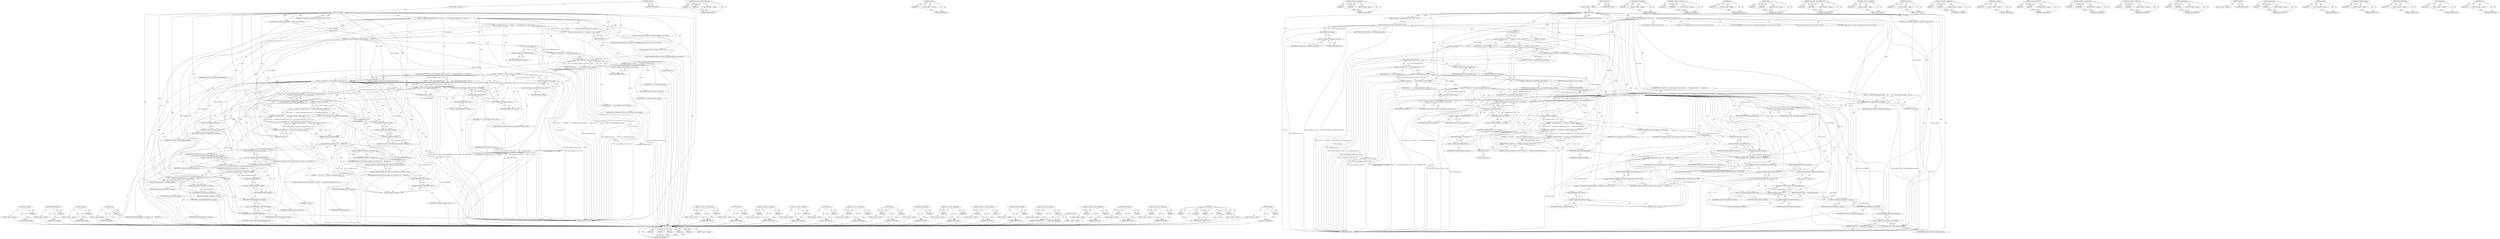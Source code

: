 digraph "end" {
vulnerable_246 [label=<(METHOD,has_payload)>];
vulnerable_247 [label=<(PARAM,p1)>];
vulnerable_248 [label=<(BLOCK,&lt;empty&gt;,&lt;empty&gt;)>];
vulnerable_249 [label=<(METHOD_RETURN,ANY)>];
vulnerable_225 [label=<(METHOD,ObjectIdToString)>];
vulnerable_226 [label=<(PARAM,p1)>];
vulnerable_227 [label=<(BLOCK,&lt;empty&gt;,&lt;empty&gt;)>];
vulnerable_228 [label=<(METHOD_RETURN,ANY)>];
vulnerable_178 [label=<(METHOD,object_id)>];
vulnerable_179 [label=<(PARAM,p1)>];
vulnerable_180 [label=<(BLOCK,&lt;empty&gt;,&lt;empty&gt;)>];
vulnerable_181 [label=<(METHOD_RETURN,ANY)>];
vulnerable_202 [label=<(METHOD,end)>];
vulnerable_203 [label=<(PARAM,p1)>];
vulnerable_204 [label=<(BLOCK,&lt;empty&gt;,&lt;empty&gt;)>];
vulnerable_205 [label=<(METHOD_RETURN,ANY)>];
vulnerable_6 [label=<(METHOD,&lt;global&gt;)<SUB>1</SUB>>];
vulnerable_7 [label=<(BLOCK,&lt;empty&gt;,&lt;empty&gt;)<SUB>1</SUB>>];
vulnerable_8 [label=<(METHOD,Invalidate)<SUB>1</SUB>>];
vulnerable_9 [label="<(PARAM,invalidation::InvalidationClient* client)<SUB>2</SUB>>"];
vulnerable_10 [label="<(PARAM,const invalidation::Invalidation&amp; invalidation)<SUB>3</SUB>>"];
vulnerable_11 [label="<(PARAM,const invalidation::AckHandle&amp; ack_handle)<SUB>4</SUB>>"];
vulnerable_12 [label=<(BLOCK,{
   DCHECK(CalledOnValidThread());
   DVLOG(1)...,{
   DCHECK(CalledOnValidThread());
   DVLOG(1)...)<SUB>4</SUB>>];
vulnerable_13 [label="<(LOCAL,DCHECK : DCHECK)<SUB>5</SUB>>"];
vulnerable_14 [label="<(&lt;operator&gt;.shiftLeft,DVLOG(1) &lt;&lt; &quot;Invalidate: &quot; &lt;&lt; InvalidationToStr...)<SUB>6</SUB>>"];
vulnerable_15 [label="<(&lt;operator&gt;.shiftLeft,DVLOG(1) &lt;&lt; &quot;Invalidate: &quot;)<SUB>6</SUB>>"];
vulnerable_16 [label=<(DVLOG,DVLOG(1))<SUB>6</SUB>>];
vulnerable_17 [label=<(LITERAL,1,DVLOG(1))<SUB>6</SUB>>];
vulnerable_18 [label="<(LITERAL,&quot;Invalidate: &quot;,DVLOG(1) &lt;&lt; &quot;Invalidate: &quot;)<SUB>6</SUB>>"];
vulnerable_19 [label=<(InvalidationToString,InvalidationToString(invalidation))<SUB>6</SUB>>];
vulnerable_20 [label=<(IDENTIFIER,invalidation,InvalidationToString(invalidation))<SUB>6</SUB>>];
vulnerable_21 [label="<(LOCAL,const invalidation.ObjectId id: invalidation.ObjectId)<SUB>8</SUB>>"];
vulnerable_22 [label=<(&lt;operator&gt;.assignment,&amp; id = invalidation.object_id())<SUB>8</SUB>>];
vulnerable_23 [label=<(IDENTIFIER,id,&amp; id = invalidation.object_id())<SUB>8</SUB>>];
vulnerable_24 [label=<(object_id,invalidation.object_id())<SUB>8</SUB>>];
vulnerable_25 [label=<(&lt;operator&gt;.fieldAccess,invalidation.object_id)<SUB>8</SUB>>];
vulnerable_26 [label=<(IDENTIFIER,invalidation,invalidation.object_id())<SUB>8</SUB>>];
vulnerable_27 [label=<(FIELD_IDENTIFIER,object_id,object_id)<SUB>8</SUB>>];
vulnerable_28 [label="<(LOCAL,InvalidationVersionMap.const_iterator it: InvalidationVersionMap.const_iterator)<SUB>10</SUB>>"];
vulnerable_29 [label=<(&lt;operator&gt;.assignment,it =
      max_invalidation_versions_.find(id))<SUB>10</SUB>>];
vulnerable_30 [label=<(IDENTIFIER,it,it =
      max_invalidation_versions_.find(id))<SUB>10</SUB>>];
vulnerable_31 [label=<(find,max_invalidation_versions_.find(id))<SUB>11</SUB>>];
vulnerable_32 [label=<(&lt;operator&gt;.fieldAccess,max_invalidation_versions_.find)<SUB>11</SUB>>];
vulnerable_33 [label=<(IDENTIFIER,max_invalidation_versions_,max_invalidation_versions_.find(id))<SUB>11</SUB>>];
vulnerable_34 [label=<(FIELD_IDENTIFIER,find,find)<SUB>11</SUB>>];
vulnerable_35 [label=<(IDENTIFIER,id,max_invalidation_versions_.find(id))<SUB>11</SUB>>];
vulnerable_36 [label=<(CONTROL_STRUCTURE,IF,if ((it != max_invalidation_versions_.end()) &amp;&amp;
      (invalidation.version() &lt;= it-&gt;second)))<SUB>12</SUB>>];
vulnerable_37 [label=<(&lt;operator&gt;.logicalAnd,(it != max_invalidation_versions_.end()) &amp;&amp;
   ...)<SUB>12</SUB>>];
vulnerable_38 [label=<(&lt;operator&gt;.notEquals,it != max_invalidation_versions_.end())<SUB>12</SUB>>];
vulnerable_39 [label=<(IDENTIFIER,it,it != max_invalidation_versions_.end())<SUB>12</SUB>>];
vulnerable_40 [label=<(end,max_invalidation_versions_.end())<SUB>12</SUB>>];
vulnerable_41 [label=<(&lt;operator&gt;.fieldAccess,max_invalidation_versions_.end)<SUB>12</SUB>>];
vulnerable_42 [label=<(IDENTIFIER,max_invalidation_versions_,max_invalidation_versions_.end())<SUB>12</SUB>>];
vulnerable_43 [label=<(FIELD_IDENTIFIER,end,end)<SUB>12</SUB>>];
vulnerable_44 [label=<(&lt;operator&gt;.lessEqualsThan,invalidation.version() &lt;= it-&gt;second)<SUB>13</SUB>>];
vulnerable_45 [label=<(version,invalidation.version())<SUB>13</SUB>>];
vulnerable_46 [label=<(&lt;operator&gt;.fieldAccess,invalidation.version)<SUB>13</SUB>>];
vulnerable_47 [label=<(IDENTIFIER,invalidation,invalidation.version())<SUB>13</SUB>>];
vulnerable_48 [label=<(FIELD_IDENTIFIER,version,version)<SUB>13</SUB>>];
vulnerable_49 [label=<(&lt;operator&gt;.indirectFieldAccess,it-&gt;second)<SUB>13</SUB>>];
vulnerable_50 [label=<(IDENTIFIER,it,invalidation.version() &lt;= it-&gt;second)<SUB>13</SUB>>];
vulnerable_51 [label=<(FIELD_IDENTIFIER,second,second)<SUB>13</SUB>>];
vulnerable_52 [label=<(BLOCK,{
    client-&gt;Acknowledge(ack_handle);
    retu...,{
    client-&gt;Acknowledge(ack_handle);
    retu...)<SUB>13</SUB>>];
vulnerable_53 [label=<(Acknowledge,client-&gt;Acknowledge(ack_handle))<SUB>14</SUB>>];
vulnerable_54 [label=<(&lt;operator&gt;.indirectFieldAccess,client-&gt;Acknowledge)<SUB>14</SUB>>];
vulnerable_55 [label=<(IDENTIFIER,client,client-&gt;Acknowledge(ack_handle))<SUB>14</SUB>>];
vulnerable_56 [label=<(FIELD_IDENTIFIER,Acknowledge,Acknowledge)<SUB>14</SUB>>];
vulnerable_57 [label=<(IDENTIFIER,ack_handle,client-&gt;Acknowledge(ack_handle))<SUB>14</SUB>>];
vulnerable_58 [label=<(RETURN,return;,return;)<SUB>15</SUB>>];
vulnerable_59 [label=<(&lt;operator&gt;.shiftLeft,DVLOG(2) &lt;&lt; &quot;Setting max invalidation version f...)<SUB>17</SUB>>];
vulnerable_60 [label=<(&lt;operator&gt;.shiftLeft,DVLOG(2) &lt;&lt; &quot;Setting max invalidation version f...)<SUB>17</SUB>>];
vulnerable_61 [label=<(&lt;operator&gt;.shiftLeft,DVLOG(2) &lt;&lt; &quot;Setting max invalidation version f...)<SUB>17</SUB>>];
vulnerable_62 [label=<(&lt;operator&gt;.shiftLeft,DVLOG(2) &lt;&lt; &quot;Setting max invalidation version f...)<SUB>17</SUB>>];
vulnerable_63 [label=<(DVLOG,DVLOG(2))<SUB>17</SUB>>];
vulnerable_64 [label=<(LITERAL,2,DVLOG(2))<SUB>17</SUB>>];
vulnerable_65 [label=<(LITERAL,&quot;Setting max invalidation version for &quot;,DVLOG(2) &lt;&lt; &quot;Setting max invalidation version f...)<SUB>17</SUB>>];
vulnerable_66 [label=<(ObjectIdToString,ObjectIdToString(id))<SUB>17</SUB>>];
vulnerable_67 [label=<(IDENTIFIER,id,ObjectIdToString(id))<SUB>17</SUB>>];
vulnerable_68 [label=<(LITERAL,&quot; to &quot;,DVLOG(2) &lt;&lt; &quot;Setting max invalidation version f...)<SUB>18</SUB>>];
vulnerable_69 [label=<(version,invalidation.version())<SUB>18</SUB>>];
vulnerable_70 [label=<(&lt;operator&gt;.fieldAccess,invalidation.version)<SUB>18</SUB>>];
vulnerable_71 [label=<(IDENTIFIER,invalidation,invalidation.version())<SUB>18</SUB>>];
vulnerable_72 [label=<(FIELD_IDENTIFIER,version,version)<SUB>18</SUB>>];
vulnerable_73 [label=<(&lt;operator&gt;.assignment,max_invalidation_versions_[id] = invalidation.v...)<SUB>19</SUB>>];
vulnerable_74 [label=<(&lt;operator&gt;.indirectIndexAccess,max_invalidation_versions_[id])<SUB>19</SUB>>];
vulnerable_75 [label=<(IDENTIFIER,max_invalidation_versions_,max_invalidation_versions_[id] = invalidation.v...)<SUB>19</SUB>>];
vulnerable_76 [label=<(IDENTIFIER,id,max_invalidation_versions_[id] = invalidation.v...)<SUB>19</SUB>>];
vulnerable_77 [label=<(version,invalidation.version())<SUB>19</SUB>>];
vulnerable_78 [label=<(&lt;operator&gt;.fieldAccess,invalidation.version)<SUB>19</SUB>>];
vulnerable_79 [label=<(IDENTIFIER,invalidation,invalidation.version())<SUB>19</SUB>>];
vulnerable_80 [label=<(FIELD_IDENTIFIER,version,version)<SUB>19</SUB>>];
vulnerable_81 [label=<(Call,invalidation_state_tracker_.Call(
      FROM_HE...)<SUB>20</SUB>>];
vulnerable_82 [label=<(&lt;operator&gt;.fieldAccess,invalidation_state_tracker_.Call)<SUB>20</SUB>>];
vulnerable_83 [label=<(IDENTIFIER,invalidation_state_tracker_,invalidation_state_tracker_.Call(
      FROM_HE...)<SUB>20</SUB>>];
vulnerable_84 [label=<(FIELD_IDENTIFIER,Call,Call)<SUB>20</SUB>>];
vulnerable_85 [label=<(IDENTIFIER,FROM_HERE,invalidation_state_tracker_.Call(
      FROM_HE...)<SUB>21</SUB>>];
vulnerable_86 [label="<(&lt;operator&gt;.addressOf,&amp;InvalidationStateTracker::SetMaxVersion)<SUB>22</SUB>>"];
vulnerable_87 [label="<(&lt;operator&gt;.fieldAccess,InvalidationStateTracker::SetMaxVersion)<SUB>22</SUB>>"];
vulnerable_88 [label=<(IDENTIFIER,InvalidationStateTracker,invalidation_state_tracker_.Call(
      FROM_HE...)<SUB>22</SUB>>];
vulnerable_89 [label=<(FIELD_IDENTIFIER,SetMaxVersion,SetMaxVersion)<SUB>22</SUB>>];
vulnerable_90 [label=<(IDENTIFIER,id,invalidation_state_tracker_.Call(
      FROM_HE...)<SUB>23</SUB>>];
vulnerable_91 [label=<(version,invalidation.version())<SUB>23</SUB>>];
vulnerable_92 [label=<(&lt;operator&gt;.fieldAccess,invalidation.version)<SUB>23</SUB>>];
vulnerable_93 [label=<(IDENTIFIER,invalidation,invalidation.version())<SUB>23</SUB>>];
vulnerable_94 [label=<(FIELD_IDENTIFIER,version,version)<SUB>23</SUB>>];
vulnerable_95 [label="<(LOCAL,std.string payload: std.string)<SUB>25</SUB>>"];
vulnerable_96 [label=<(CONTROL_STRUCTURE,IF,if (invalidation.has_payload()))<SUB>26</SUB>>];
vulnerable_97 [label=<(has_payload,invalidation.has_payload())<SUB>26</SUB>>];
vulnerable_98 [label=<(&lt;operator&gt;.fieldAccess,invalidation.has_payload)<SUB>26</SUB>>];
vulnerable_99 [label=<(IDENTIFIER,invalidation,invalidation.has_payload())<SUB>26</SUB>>];
vulnerable_100 [label=<(FIELD_IDENTIFIER,has_payload,has_payload)<SUB>26</SUB>>];
vulnerable_101 [label=<(BLOCK,&lt;empty&gt;,&lt;empty&gt;)<SUB>27</SUB>>];
vulnerable_102 [label=<(&lt;operator&gt;.assignment,payload = invalidation.payload())<SUB>27</SUB>>];
vulnerable_103 [label=<(IDENTIFIER,payload,payload = invalidation.payload())<SUB>27</SUB>>];
vulnerable_104 [label=<(payload,invalidation.payload())<SUB>27</SUB>>];
vulnerable_105 [label=<(&lt;operator&gt;.fieldAccess,invalidation.payload)<SUB>27</SUB>>];
vulnerable_106 [label=<(IDENTIFIER,invalidation,invalidation.payload())<SUB>27</SUB>>];
vulnerable_107 [label=<(FIELD_IDENTIFIER,payload,payload)<SUB>27</SUB>>];
vulnerable_108 [label="<(LOCAL,ObjectIdPayloadMap id_payloads: ObjectIdPayloadMap)<SUB>29</SUB>>"];
vulnerable_109 [label=<(&lt;operator&gt;.assignment,id_payloads[id] = payload)<SUB>30</SUB>>];
vulnerable_110 [label=<(&lt;operator&gt;.indirectIndexAccess,id_payloads[id])<SUB>30</SUB>>];
vulnerable_111 [label=<(IDENTIFIER,id_payloads,id_payloads[id] = payload)<SUB>30</SUB>>];
vulnerable_112 [label=<(IDENTIFIER,id,id_payloads[id] = payload)<SUB>30</SUB>>];
vulnerable_113 [label=<(IDENTIFIER,payload,id_payloads[id] = payload)<SUB>30</SUB>>];
vulnerable_114 [label=<(EmitInvalidation,EmitInvalidation(id_payloads))<SUB>31</SUB>>];
vulnerable_115 [label=<(IDENTIFIER,id_payloads,EmitInvalidation(id_payloads))<SUB>31</SUB>>];
vulnerable_116 [label=<(Acknowledge,client-&gt;Acknowledge(ack_handle))<SUB>32</SUB>>];
vulnerable_117 [label=<(&lt;operator&gt;.indirectFieldAccess,client-&gt;Acknowledge)<SUB>32</SUB>>];
vulnerable_118 [label=<(IDENTIFIER,client,client-&gt;Acknowledge(ack_handle))<SUB>32</SUB>>];
vulnerable_119 [label=<(FIELD_IDENTIFIER,Acknowledge,Acknowledge)<SUB>32</SUB>>];
vulnerable_120 [label=<(IDENTIFIER,ack_handle,client-&gt;Acknowledge(ack_handle))<SUB>32</SUB>>];
vulnerable_121 [label=<(METHOD_RETURN,void)<SUB>1</SUB>>];
vulnerable_123 [label=<(METHOD_RETURN,ANY)<SUB>1</SUB>>];
vulnerable_206 [label=<(METHOD,&lt;operator&gt;.lessEqualsThan)>];
vulnerable_207 [label=<(PARAM,p1)>];
vulnerable_208 [label=<(PARAM,p2)>];
vulnerable_209 [label=<(BLOCK,&lt;empty&gt;,&lt;empty&gt;)>];
vulnerable_210 [label=<(METHOD_RETURN,ANY)>];
vulnerable_165 [label=<(METHOD,DVLOG)>];
vulnerable_166 [label=<(PARAM,p1)>];
vulnerable_167 [label=<(BLOCK,&lt;empty&gt;,&lt;empty&gt;)>];
vulnerable_168 [label=<(METHOD_RETURN,ANY)>];
vulnerable_197 [label=<(METHOD,&lt;operator&gt;.notEquals)>];
vulnerable_198 [label=<(PARAM,p1)>];
vulnerable_199 [label=<(PARAM,p2)>];
vulnerable_200 [label=<(BLOCK,&lt;empty&gt;,&lt;empty&gt;)>];
vulnerable_201 [label=<(METHOD_RETURN,ANY)>];
vulnerable_242 [label=<(METHOD,&lt;operator&gt;.addressOf)>];
vulnerable_243 [label=<(PARAM,p1)>];
vulnerable_244 [label=<(BLOCK,&lt;empty&gt;,&lt;empty&gt;)>];
vulnerable_245 [label=<(METHOD_RETURN,ANY)>];
vulnerable_250 [label=<(METHOD,payload)>];
vulnerable_251 [label=<(PARAM,p1)>];
vulnerable_252 [label=<(BLOCK,&lt;empty&gt;,&lt;empty&gt;)>];
vulnerable_253 [label=<(METHOD_RETURN,ANY)>];
vulnerable_192 [label=<(METHOD,&lt;operator&gt;.logicalAnd)>];
vulnerable_193 [label=<(PARAM,p1)>];
vulnerable_194 [label=<(PARAM,p2)>];
vulnerable_195 [label=<(BLOCK,&lt;empty&gt;,&lt;empty&gt;)>];
vulnerable_196 [label=<(METHOD_RETURN,ANY)>];
vulnerable_187 [label=<(METHOD,find)>];
vulnerable_188 [label=<(PARAM,p1)>];
vulnerable_189 [label=<(PARAM,p2)>];
vulnerable_190 [label=<(BLOCK,&lt;empty&gt;,&lt;empty&gt;)>];
vulnerable_191 [label=<(METHOD_RETURN,ANY)>];
vulnerable_254 [label=<(METHOD,EmitInvalidation)>];
vulnerable_255 [label=<(PARAM,p1)>];
vulnerable_256 [label=<(BLOCK,&lt;empty&gt;,&lt;empty&gt;)>];
vulnerable_257 [label=<(METHOD_RETURN,ANY)>];
vulnerable_173 [label=<(METHOD,&lt;operator&gt;.assignment)>];
vulnerable_174 [label=<(PARAM,p1)>];
vulnerable_175 [label=<(PARAM,p2)>];
vulnerable_176 [label=<(BLOCK,&lt;empty&gt;,&lt;empty&gt;)>];
vulnerable_177 [label=<(METHOD_RETURN,ANY)>];
vulnerable_215 [label=<(METHOD,&lt;operator&gt;.indirectFieldAccess)>];
vulnerable_216 [label=<(PARAM,p1)>];
vulnerable_217 [label=<(PARAM,p2)>];
vulnerable_218 [label=<(BLOCK,&lt;empty&gt;,&lt;empty&gt;)>];
vulnerable_219 [label=<(METHOD_RETURN,ANY)>];
vulnerable_169 [label=<(METHOD,InvalidationToString)>];
vulnerable_170 [label=<(PARAM,p1)>];
vulnerable_171 [label=<(BLOCK,&lt;empty&gt;,&lt;empty&gt;)>];
vulnerable_172 [label=<(METHOD_RETURN,ANY)>];
vulnerable_160 [label=<(METHOD,&lt;operator&gt;.shiftLeft)>];
vulnerable_161 [label=<(PARAM,p1)>];
vulnerable_162 [label=<(PARAM,p2)>];
vulnerable_163 [label=<(BLOCK,&lt;empty&gt;,&lt;empty&gt;)>];
vulnerable_164 [label=<(METHOD_RETURN,ANY)>];
vulnerable_154 [label=<(METHOD,&lt;global&gt;)<SUB>1</SUB>>];
vulnerable_155 [label=<(BLOCK,&lt;empty&gt;,&lt;empty&gt;)>];
vulnerable_156 [label=<(METHOD_RETURN,ANY)>];
vulnerable_229 [label=<(METHOD,&lt;operator&gt;.indirectIndexAccess)>];
vulnerable_230 [label=<(PARAM,p1)>];
vulnerable_231 [label=<(PARAM,p2)>];
vulnerable_232 [label=<(BLOCK,&lt;empty&gt;,&lt;empty&gt;)>];
vulnerable_233 [label=<(METHOD_RETURN,ANY)>];
vulnerable_220 [label=<(METHOD,Acknowledge)>];
vulnerable_221 [label=<(PARAM,p1)>];
vulnerable_222 [label=<(PARAM,p2)>];
vulnerable_223 [label=<(BLOCK,&lt;empty&gt;,&lt;empty&gt;)>];
vulnerable_224 [label=<(METHOD_RETURN,ANY)>];
vulnerable_182 [label=<(METHOD,&lt;operator&gt;.fieldAccess)>];
vulnerable_183 [label=<(PARAM,p1)>];
vulnerable_184 [label=<(PARAM,p2)>];
vulnerable_185 [label=<(BLOCK,&lt;empty&gt;,&lt;empty&gt;)>];
vulnerable_186 [label=<(METHOD_RETURN,ANY)>];
vulnerable_234 [label=<(METHOD,Call)>];
vulnerable_235 [label=<(PARAM,p1)>];
vulnerable_236 [label=<(PARAM,p2)>];
vulnerable_237 [label=<(PARAM,p3)>];
vulnerable_238 [label=<(PARAM,p4)>];
vulnerable_239 [label=<(PARAM,p5)>];
vulnerable_240 [label=<(BLOCK,&lt;empty&gt;,&lt;empty&gt;)>];
vulnerable_241 [label=<(METHOD_RETURN,ANY)>];
vulnerable_211 [label=<(METHOD,version)>];
vulnerable_212 [label=<(PARAM,p1)>];
vulnerable_213 [label=<(BLOCK,&lt;empty&gt;,&lt;empty&gt;)>];
vulnerable_214 [label=<(METHOD_RETURN,ANY)>];
fixed_249 [label=<(METHOD,Call)>];
fixed_250 [label=<(PARAM,p1)>];
fixed_251 [label=<(PARAM,p2)>];
fixed_252 [label=<(PARAM,p3)>];
fixed_253 [label=<(PARAM,p4)>];
fixed_254 [label=<(PARAM,p5)>];
fixed_255 [label=<(BLOCK,&lt;empty&gt;,&lt;empty&gt;)>];
fixed_256 [label=<(METHOD_RETURN,ANY)>];
fixed_230 [label=<(METHOD,&lt;operator&gt;.indirectFieldAccess)>];
fixed_231 [label=<(PARAM,p1)>];
fixed_232 [label=<(PARAM,p2)>];
fixed_233 [label=<(BLOCK,&lt;empty&gt;,&lt;empty&gt;)>];
fixed_234 [label=<(METHOD_RETURN,ANY)>];
fixed_185 [label=<(METHOD,DVLOG)>];
fixed_186 [label=<(PARAM,p1)>];
fixed_187 [label=<(BLOCK,&lt;empty&gt;,&lt;empty&gt;)>];
fixed_188 [label=<(METHOD_RETURN,ANY)>];
fixed_207 [label=<(METHOD,&lt;operator&gt;.logicalAnd)>];
fixed_208 [label=<(PARAM,p1)>];
fixed_209 [label=<(PARAM,p2)>];
fixed_210 [label=<(BLOCK,&lt;empty&gt;,&lt;empty&gt;)>];
fixed_211 [label=<(METHOD_RETURN,ANY)>];
fixed_6 [label=<(METHOD,&lt;global&gt;)<SUB>1</SUB>>];
fixed_7 [label=<(BLOCK,&lt;empty&gt;,&lt;empty&gt;)<SUB>1</SUB>>];
fixed_8 [label=<(METHOD,Invalidate)<SUB>1</SUB>>];
fixed_9 [label="<(PARAM,invalidation::InvalidationClient* client)<SUB>2</SUB>>"];
fixed_10 [label="<(PARAM,const invalidation::Invalidation&amp; invalidation)<SUB>3</SUB>>"];
fixed_11 [label="<(PARAM,const invalidation::AckHandle&amp; ack_handle)<SUB>4</SUB>>"];
fixed_12 [label=<(BLOCK,{
   DCHECK(CalledOnValidThread());
  DCHECK_EQ...,{
   DCHECK(CalledOnValidThread());
  DCHECK_EQ...)<SUB>4</SUB>>];
fixed_13 [label="<(LOCAL,DCHECK : DCHECK)<SUB>5</SUB>>"];
fixed_14 [label=<(DCHECK_EQ,DCHECK_EQ(client, invalidation_client_.get()))<SUB>6</SUB>>];
fixed_15 [label=<(IDENTIFIER,client,DCHECK_EQ(client, invalidation_client_.get()))<SUB>6</SUB>>];
fixed_16 [label=<(get,invalidation_client_.get())<SUB>6</SUB>>];
fixed_17 [label=<(&lt;operator&gt;.fieldAccess,invalidation_client_.get)<SUB>6</SUB>>];
fixed_18 [label=<(IDENTIFIER,invalidation_client_,invalidation_client_.get())<SUB>6</SUB>>];
fixed_19 [label=<(FIELD_IDENTIFIER,get,get)<SUB>6</SUB>>];
fixed_20 [label="<(&lt;operator&gt;.shiftLeft,DVLOG(1) &lt;&lt; &quot;Invalidate: &quot; &lt;&lt; InvalidationToStr...)<SUB>7</SUB>>"];
fixed_21 [label="<(&lt;operator&gt;.shiftLeft,DVLOG(1) &lt;&lt; &quot;Invalidate: &quot;)<SUB>7</SUB>>"];
fixed_22 [label=<(DVLOG,DVLOG(1))<SUB>7</SUB>>];
fixed_23 [label=<(LITERAL,1,DVLOG(1))<SUB>7</SUB>>];
fixed_24 [label="<(LITERAL,&quot;Invalidate: &quot;,DVLOG(1) &lt;&lt; &quot;Invalidate: &quot;)<SUB>7</SUB>>"];
fixed_25 [label=<(InvalidationToString,InvalidationToString(invalidation))<SUB>7</SUB>>];
fixed_26 [label=<(IDENTIFIER,invalidation,InvalidationToString(invalidation))<SUB>7</SUB>>];
fixed_27 [label="<(LOCAL,const invalidation.ObjectId id: invalidation.ObjectId)<SUB>9</SUB>>"];
fixed_28 [label=<(&lt;operator&gt;.assignment,&amp; id = invalidation.object_id())<SUB>9</SUB>>];
fixed_29 [label=<(IDENTIFIER,id,&amp; id = invalidation.object_id())<SUB>9</SUB>>];
fixed_30 [label=<(object_id,invalidation.object_id())<SUB>9</SUB>>];
fixed_31 [label=<(&lt;operator&gt;.fieldAccess,invalidation.object_id)<SUB>9</SUB>>];
fixed_32 [label=<(IDENTIFIER,invalidation,invalidation.object_id())<SUB>9</SUB>>];
fixed_33 [label=<(FIELD_IDENTIFIER,object_id,object_id)<SUB>9</SUB>>];
fixed_34 [label="<(LOCAL,InvalidationVersionMap.const_iterator it: InvalidationVersionMap.const_iterator)<SUB>11</SUB>>"];
fixed_35 [label=<(&lt;operator&gt;.assignment,it =
      max_invalidation_versions_.find(id))<SUB>11</SUB>>];
fixed_36 [label=<(IDENTIFIER,it,it =
      max_invalidation_versions_.find(id))<SUB>11</SUB>>];
fixed_37 [label=<(find,max_invalidation_versions_.find(id))<SUB>12</SUB>>];
fixed_38 [label=<(&lt;operator&gt;.fieldAccess,max_invalidation_versions_.find)<SUB>12</SUB>>];
fixed_39 [label=<(IDENTIFIER,max_invalidation_versions_,max_invalidation_versions_.find(id))<SUB>12</SUB>>];
fixed_40 [label=<(FIELD_IDENTIFIER,find,find)<SUB>12</SUB>>];
fixed_41 [label=<(IDENTIFIER,id,max_invalidation_versions_.find(id))<SUB>12</SUB>>];
fixed_42 [label=<(CONTROL_STRUCTURE,IF,if ((it != max_invalidation_versions_.end()) &amp;&amp;
      (invalidation.version() &lt;= it-&gt;second)))<SUB>13</SUB>>];
fixed_43 [label=<(&lt;operator&gt;.logicalAnd,(it != max_invalidation_versions_.end()) &amp;&amp;
   ...)<SUB>13</SUB>>];
fixed_44 [label=<(&lt;operator&gt;.notEquals,it != max_invalidation_versions_.end())<SUB>13</SUB>>];
fixed_45 [label=<(IDENTIFIER,it,it != max_invalidation_versions_.end())<SUB>13</SUB>>];
fixed_46 [label=<(end,max_invalidation_versions_.end())<SUB>13</SUB>>];
fixed_47 [label=<(&lt;operator&gt;.fieldAccess,max_invalidation_versions_.end)<SUB>13</SUB>>];
fixed_48 [label=<(IDENTIFIER,max_invalidation_versions_,max_invalidation_versions_.end())<SUB>13</SUB>>];
fixed_49 [label=<(FIELD_IDENTIFIER,end,end)<SUB>13</SUB>>];
fixed_50 [label=<(&lt;operator&gt;.lessEqualsThan,invalidation.version() &lt;= it-&gt;second)<SUB>14</SUB>>];
fixed_51 [label=<(version,invalidation.version())<SUB>14</SUB>>];
fixed_52 [label=<(&lt;operator&gt;.fieldAccess,invalidation.version)<SUB>14</SUB>>];
fixed_53 [label=<(IDENTIFIER,invalidation,invalidation.version())<SUB>14</SUB>>];
fixed_54 [label=<(FIELD_IDENTIFIER,version,version)<SUB>14</SUB>>];
fixed_55 [label=<(&lt;operator&gt;.indirectFieldAccess,it-&gt;second)<SUB>14</SUB>>];
fixed_56 [label=<(IDENTIFIER,it,invalidation.version() &lt;= it-&gt;second)<SUB>14</SUB>>];
fixed_57 [label=<(FIELD_IDENTIFIER,second,second)<SUB>14</SUB>>];
fixed_58 [label=<(BLOCK,{
    client-&gt;Acknowledge(ack_handle);
    retu...,{
    client-&gt;Acknowledge(ack_handle);
    retu...)<SUB>14</SUB>>];
fixed_59 [label=<(Acknowledge,client-&gt;Acknowledge(ack_handle))<SUB>15</SUB>>];
fixed_60 [label=<(&lt;operator&gt;.indirectFieldAccess,client-&gt;Acknowledge)<SUB>15</SUB>>];
fixed_61 [label=<(IDENTIFIER,client,client-&gt;Acknowledge(ack_handle))<SUB>15</SUB>>];
fixed_62 [label=<(FIELD_IDENTIFIER,Acknowledge,Acknowledge)<SUB>15</SUB>>];
fixed_63 [label=<(IDENTIFIER,ack_handle,client-&gt;Acknowledge(ack_handle))<SUB>15</SUB>>];
fixed_64 [label=<(RETURN,return;,return;)<SUB>16</SUB>>];
fixed_65 [label=<(&lt;operator&gt;.shiftLeft,DVLOG(2) &lt;&lt; &quot;Setting max invalidation version f...)<SUB>18</SUB>>];
fixed_66 [label=<(&lt;operator&gt;.shiftLeft,DVLOG(2) &lt;&lt; &quot;Setting max invalidation version f...)<SUB>18</SUB>>];
fixed_67 [label=<(&lt;operator&gt;.shiftLeft,DVLOG(2) &lt;&lt; &quot;Setting max invalidation version f...)<SUB>18</SUB>>];
fixed_68 [label=<(&lt;operator&gt;.shiftLeft,DVLOG(2) &lt;&lt; &quot;Setting max invalidation version f...)<SUB>18</SUB>>];
fixed_69 [label=<(DVLOG,DVLOG(2))<SUB>18</SUB>>];
fixed_70 [label=<(LITERAL,2,DVLOG(2))<SUB>18</SUB>>];
fixed_71 [label=<(LITERAL,&quot;Setting max invalidation version for &quot;,DVLOG(2) &lt;&lt; &quot;Setting max invalidation version f...)<SUB>18</SUB>>];
fixed_72 [label=<(ObjectIdToString,ObjectIdToString(id))<SUB>18</SUB>>];
fixed_73 [label=<(IDENTIFIER,id,ObjectIdToString(id))<SUB>18</SUB>>];
fixed_74 [label=<(LITERAL,&quot; to &quot;,DVLOG(2) &lt;&lt; &quot;Setting max invalidation version f...)<SUB>19</SUB>>];
fixed_75 [label=<(version,invalidation.version())<SUB>19</SUB>>];
fixed_76 [label=<(&lt;operator&gt;.fieldAccess,invalidation.version)<SUB>19</SUB>>];
fixed_77 [label=<(IDENTIFIER,invalidation,invalidation.version())<SUB>19</SUB>>];
fixed_78 [label=<(FIELD_IDENTIFIER,version,version)<SUB>19</SUB>>];
fixed_79 [label=<(&lt;operator&gt;.assignment,max_invalidation_versions_[id] = invalidation.v...)<SUB>20</SUB>>];
fixed_80 [label=<(&lt;operator&gt;.indirectIndexAccess,max_invalidation_versions_[id])<SUB>20</SUB>>];
fixed_81 [label=<(IDENTIFIER,max_invalidation_versions_,max_invalidation_versions_[id] = invalidation.v...)<SUB>20</SUB>>];
fixed_82 [label=<(IDENTIFIER,id,max_invalidation_versions_[id] = invalidation.v...)<SUB>20</SUB>>];
fixed_83 [label=<(version,invalidation.version())<SUB>20</SUB>>];
fixed_84 [label=<(&lt;operator&gt;.fieldAccess,invalidation.version)<SUB>20</SUB>>];
fixed_85 [label=<(IDENTIFIER,invalidation,invalidation.version())<SUB>20</SUB>>];
fixed_86 [label=<(FIELD_IDENTIFIER,version,version)<SUB>20</SUB>>];
fixed_87 [label=<(Call,invalidation_state_tracker_.Call(
      FROM_HE...)<SUB>21</SUB>>];
fixed_88 [label=<(&lt;operator&gt;.fieldAccess,invalidation_state_tracker_.Call)<SUB>21</SUB>>];
fixed_89 [label=<(IDENTIFIER,invalidation_state_tracker_,invalidation_state_tracker_.Call(
      FROM_HE...)<SUB>21</SUB>>];
fixed_90 [label=<(FIELD_IDENTIFIER,Call,Call)<SUB>21</SUB>>];
fixed_91 [label=<(IDENTIFIER,FROM_HERE,invalidation_state_tracker_.Call(
      FROM_HE...)<SUB>22</SUB>>];
fixed_92 [label="<(&lt;operator&gt;.addressOf,&amp;InvalidationStateTracker::SetMaxVersion)<SUB>23</SUB>>"];
fixed_93 [label="<(&lt;operator&gt;.fieldAccess,InvalidationStateTracker::SetMaxVersion)<SUB>23</SUB>>"];
fixed_94 [label=<(IDENTIFIER,InvalidationStateTracker,invalidation_state_tracker_.Call(
      FROM_HE...)<SUB>23</SUB>>];
fixed_95 [label=<(FIELD_IDENTIFIER,SetMaxVersion,SetMaxVersion)<SUB>23</SUB>>];
fixed_96 [label=<(IDENTIFIER,id,invalidation_state_tracker_.Call(
      FROM_HE...)<SUB>24</SUB>>];
fixed_97 [label=<(version,invalidation.version())<SUB>24</SUB>>];
fixed_98 [label=<(&lt;operator&gt;.fieldAccess,invalidation.version)<SUB>24</SUB>>];
fixed_99 [label=<(IDENTIFIER,invalidation,invalidation.version())<SUB>24</SUB>>];
fixed_100 [label=<(FIELD_IDENTIFIER,version,version)<SUB>24</SUB>>];
fixed_101 [label="<(LOCAL,std.string payload: std.string)<SUB>26</SUB>>"];
fixed_102 [label=<(CONTROL_STRUCTURE,IF,if (invalidation.has_payload()))<SUB>27</SUB>>];
fixed_103 [label=<(has_payload,invalidation.has_payload())<SUB>27</SUB>>];
fixed_104 [label=<(&lt;operator&gt;.fieldAccess,invalidation.has_payload)<SUB>27</SUB>>];
fixed_105 [label=<(IDENTIFIER,invalidation,invalidation.has_payload())<SUB>27</SUB>>];
fixed_106 [label=<(FIELD_IDENTIFIER,has_payload,has_payload)<SUB>27</SUB>>];
fixed_107 [label=<(BLOCK,&lt;empty&gt;,&lt;empty&gt;)<SUB>28</SUB>>];
fixed_108 [label=<(&lt;operator&gt;.assignment,payload = invalidation.payload())<SUB>28</SUB>>];
fixed_109 [label=<(IDENTIFIER,payload,payload = invalidation.payload())<SUB>28</SUB>>];
fixed_110 [label=<(payload,invalidation.payload())<SUB>28</SUB>>];
fixed_111 [label=<(&lt;operator&gt;.fieldAccess,invalidation.payload)<SUB>28</SUB>>];
fixed_112 [label=<(IDENTIFIER,invalidation,invalidation.payload())<SUB>28</SUB>>];
fixed_113 [label=<(FIELD_IDENTIFIER,payload,payload)<SUB>28</SUB>>];
fixed_114 [label="<(LOCAL,ObjectIdPayloadMap id_payloads: ObjectIdPayloadMap)<SUB>30</SUB>>"];
fixed_115 [label=<(&lt;operator&gt;.assignment,id_payloads[id] = payload)<SUB>31</SUB>>];
fixed_116 [label=<(&lt;operator&gt;.indirectIndexAccess,id_payloads[id])<SUB>31</SUB>>];
fixed_117 [label=<(IDENTIFIER,id_payloads,id_payloads[id] = payload)<SUB>31</SUB>>];
fixed_118 [label=<(IDENTIFIER,id,id_payloads[id] = payload)<SUB>31</SUB>>];
fixed_119 [label=<(IDENTIFIER,payload,id_payloads[id] = payload)<SUB>31</SUB>>];
fixed_120 [label=<(EmitInvalidation,EmitInvalidation(id_payloads))<SUB>32</SUB>>];
fixed_121 [label=<(IDENTIFIER,id_payloads,EmitInvalidation(id_payloads))<SUB>32</SUB>>];
fixed_122 [label=<(Acknowledge,client-&gt;Acknowledge(ack_handle))<SUB>33</SUB>>];
fixed_123 [label=<(&lt;operator&gt;.indirectFieldAccess,client-&gt;Acknowledge)<SUB>33</SUB>>];
fixed_124 [label=<(IDENTIFIER,client,client-&gt;Acknowledge(ack_handle))<SUB>33</SUB>>];
fixed_125 [label=<(FIELD_IDENTIFIER,Acknowledge,Acknowledge)<SUB>33</SUB>>];
fixed_126 [label=<(IDENTIFIER,ack_handle,client-&gt;Acknowledge(ack_handle))<SUB>33</SUB>>];
fixed_127 [label=<(METHOD_RETURN,void)<SUB>1</SUB>>];
fixed_129 [label=<(METHOD_RETURN,ANY)<SUB>1</SUB>>];
fixed_269 [label=<(METHOD,EmitInvalidation)>];
fixed_270 [label=<(PARAM,p1)>];
fixed_271 [label=<(BLOCK,&lt;empty&gt;,&lt;empty&gt;)>];
fixed_272 [label=<(METHOD_RETURN,ANY)>];
fixed_212 [label=<(METHOD,&lt;operator&gt;.notEquals)>];
fixed_213 [label=<(PARAM,p1)>];
fixed_214 [label=<(PARAM,p2)>];
fixed_215 [label=<(BLOCK,&lt;empty&gt;,&lt;empty&gt;)>];
fixed_216 [label=<(METHOD_RETURN,ANY)>];
fixed_171 [label=<(METHOD,get)>];
fixed_172 [label=<(PARAM,p1)>];
fixed_173 [label=<(BLOCK,&lt;empty&gt;,&lt;empty&gt;)>];
fixed_174 [label=<(METHOD_RETURN,ANY)>];
fixed_202 [label=<(METHOD,find)>];
fixed_203 [label=<(PARAM,p1)>];
fixed_204 [label=<(PARAM,p2)>];
fixed_205 [label=<(BLOCK,&lt;empty&gt;,&lt;empty&gt;)>];
fixed_206 [label=<(METHOD_RETURN,ANY)>];
fixed_244 [label=<(METHOD,&lt;operator&gt;.indirectIndexAccess)>];
fixed_245 [label=<(PARAM,p1)>];
fixed_246 [label=<(PARAM,p2)>];
fixed_247 [label=<(BLOCK,&lt;empty&gt;,&lt;empty&gt;)>];
fixed_248 [label=<(METHOD_RETURN,ANY)>];
fixed_257 [label=<(METHOD,&lt;operator&gt;.addressOf)>];
fixed_258 [label=<(PARAM,p1)>];
fixed_259 [label=<(BLOCK,&lt;empty&gt;,&lt;empty&gt;)>];
fixed_260 [label=<(METHOD_RETURN,ANY)>];
fixed_198 [label=<(METHOD,object_id)>];
fixed_199 [label=<(PARAM,p1)>];
fixed_200 [label=<(BLOCK,&lt;empty&gt;,&lt;empty&gt;)>];
fixed_201 [label=<(METHOD_RETURN,ANY)>];
fixed_193 [label=<(METHOD,&lt;operator&gt;.assignment)>];
fixed_194 [label=<(PARAM,p1)>];
fixed_195 [label=<(PARAM,p2)>];
fixed_196 [label=<(BLOCK,&lt;empty&gt;,&lt;empty&gt;)>];
fixed_197 [label=<(METHOD_RETURN,ANY)>];
fixed_261 [label=<(METHOD,has_payload)>];
fixed_262 [label=<(PARAM,p1)>];
fixed_263 [label=<(BLOCK,&lt;empty&gt;,&lt;empty&gt;)>];
fixed_264 [label=<(METHOD_RETURN,ANY)>];
fixed_180 [label=<(METHOD,&lt;operator&gt;.shiftLeft)>];
fixed_181 [label=<(PARAM,p1)>];
fixed_182 [label=<(PARAM,p2)>];
fixed_183 [label=<(BLOCK,&lt;empty&gt;,&lt;empty&gt;)>];
fixed_184 [label=<(METHOD_RETURN,ANY)>];
fixed_221 [label=<(METHOD,&lt;operator&gt;.lessEqualsThan)>];
fixed_222 [label=<(PARAM,p1)>];
fixed_223 [label=<(PARAM,p2)>];
fixed_224 [label=<(BLOCK,&lt;empty&gt;,&lt;empty&gt;)>];
fixed_225 [label=<(METHOD_RETURN,ANY)>];
fixed_175 [label=<(METHOD,&lt;operator&gt;.fieldAccess)>];
fixed_176 [label=<(PARAM,p1)>];
fixed_177 [label=<(PARAM,p2)>];
fixed_178 [label=<(BLOCK,&lt;empty&gt;,&lt;empty&gt;)>];
fixed_179 [label=<(METHOD_RETURN,ANY)>];
fixed_166 [label=<(METHOD,DCHECK_EQ)>];
fixed_167 [label=<(PARAM,p1)>];
fixed_168 [label=<(PARAM,p2)>];
fixed_169 [label=<(BLOCK,&lt;empty&gt;,&lt;empty&gt;)>];
fixed_170 [label=<(METHOD_RETURN,ANY)>];
fixed_160 [label=<(METHOD,&lt;global&gt;)<SUB>1</SUB>>];
fixed_161 [label=<(BLOCK,&lt;empty&gt;,&lt;empty&gt;)>];
fixed_162 [label=<(METHOD_RETURN,ANY)>];
fixed_235 [label=<(METHOD,Acknowledge)>];
fixed_236 [label=<(PARAM,p1)>];
fixed_237 [label=<(PARAM,p2)>];
fixed_238 [label=<(BLOCK,&lt;empty&gt;,&lt;empty&gt;)>];
fixed_239 [label=<(METHOD_RETURN,ANY)>];
fixed_226 [label=<(METHOD,version)>];
fixed_227 [label=<(PARAM,p1)>];
fixed_228 [label=<(BLOCK,&lt;empty&gt;,&lt;empty&gt;)>];
fixed_229 [label=<(METHOD_RETURN,ANY)>];
fixed_189 [label=<(METHOD,InvalidationToString)>];
fixed_190 [label=<(PARAM,p1)>];
fixed_191 [label=<(BLOCK,&lt;empty&gt;,&lt;empty&gt;)>];
fixed_192 [label=<(METHOD_RETURN,ANY)>];
fixed_240 [label=<(METHOD,ObjectIdToString)>];
fixed_241 [label=<(PARAM,p1)>];
fixed_242 [label=<(BLOCK,&lt;empty&gt;,&lt;empty&gt;)>];
fixed_243 [label=<(METHOD_RETURN,ANY)>];
fixed_265 [label=<(METHOD,payload)>];
fixed_266 [label=<(PARAM,p1)>];
fixed_267 [label=<(BLOCK,&lt;empty&gt;,&lt;empty&gt;)>];
fixed_268 [label=<(METHOD_RETURN,ANY)>];
fixed_217 [label=<(METHOD,end)>];
fixed_218 [label=<(PARAM,p1)>];
fixed_219 [label=<(BLOCK,&lt;empty&gt;,&lt;empty&gt;)>];
fixed_220 [label=<(METHOD_RETURN,ANY)>];
vulnerable_246 -> vulnerable_247  [key=0, label="AST: "];
vulnerable_246 -> vulnerable_247  [key=1, label="DDG: "];
vulnerable_246 -> vulnerable_248  [key=0, label="AST: "];
vulnerable_246 -> vulnerable_249  [key=0, label="AST: "];
vulnerable_246 -> vulnerable_249  [key=1, label="CFG: "];
vulnerable_247 -> vulnerable_249  [key=0, label="DDG: p1"];
vulnerable_248 -> fixed_249  [key=0];
vulnerable_249 -> fixed_249  [key=0];
vulnerable_225 -> vulnerable_226  [key=0, label="AST: "];
vulnerable_225 -> vulnerable_226  [key=1, label="DDG: "];
vulnerable_225 -> vulnerable_227  [key=0, label="AST: "];
vulnerable_225 -> vulnerable_228  [key=0, label="AST: "];
vulnerable_225 -> vulnerable_228  [key=1, label="CFG: "];
vulnerable_226 -> vulnerable_228  [key=0, label="DDG: p1"];
vulnerable_227 -> fixed_249  [key=0];
vulnerable_228 -> fixed_249  [key=0];
vulnerable_178 -> vulnerable_179  [key=0, label="AST: "];
vulnerable_178 -> vulnerable_179  [key=1, label="DDG: "];
vulnerable_178 -> vulnerable_180  [key=0, label="AST: "];
vulnerable_178 -> vulnerable_181  [key=0, label="AST: "];
vulnerable_178 -> vulnerable_181  [key=1, label="CFG: "];
vulnerable_179 -> vulnerable_181  [key=0, label="DDG: p1"];
vulnerable_180 -> fixed_249  [key=0];
vulnerable_181 -> fixed_249  [key=0];
vulnerable_202 -> vulnerable_203  [key=0, label="AST: "];
vulnerable_202 -> vulnerable_203  [key=1, label="DDG: "];
vulnerable_202 -> vulnerable_204  [key=0, label="AST: "];
vulnerable_202 -> vulnerable_205  [key=0, label="AST: "];
vulnerable_202 -> vulnerable_205  [key=1, label="CFG: "];
vulnerable_203 -> vulnerable_205  [key=0, label="DDG: p1"];
vulnerable_204 -> fixed_249  [key=0];
vulnerable_205 -> fixed_249  [key=0];
vulnerable_6 -> vulnerable_7  [key=0, label="AST: "];
vulnerable_6 -> vulnerable_123  [key=0, label="AST: "];
vulnerable_6 -> vulnerable_123  [key=1, label="CFG: "];
vulnerable_7 -> vulnerable_8  [key=0, label="AST: "];
vulnerable_8 -> vulnerable_9  [key=0, label="AST: "];
vulnerable_8 -> vulnerable_9  [key=1, label="DDG: "];
vulnerable_8 -> vulnerable_10  [key=0, label="AST: "];
vulnerable_8 -> vulnerable_10  [key=1, label="DDG: "];
vulnerable_8 -> vulnerable_11  [key=0, label="AST: "];
vulnerable_8 -> vulnerable_11  [key=1, label="DDG: "];
vulnerable_8 -> vulnerable_12  [key=0, label="AST: "];
vulnerable_8 -> vulnerable_121  [key=0, label="AST: "];
vulnerable_8 -> vulnerable_16  [key=0, label="CFG: "];
vulnerable_8 -> vulnerable_16  [key=1, label="DDG: "];
vulnerable_8 -> vulnerable_109  [key=0, label="DDG: "];
vulnerable_8 -> vulnerable_81  [key=0, label="DDG: "];
vulnerable_8 -> vulnerable_114  [key=0, label="DDG: "];
vulnerable_8 -> vulnerable_116  [key=0, label="DDG: "];
vulnerable_8 -> vulnerable_15  [key=0, label="DDG: "];
vulnerable_8 -> vulnerable_19  [key=0, label="DDG: "];
vulnerable_8 -> vulnerable_31  [key=0, label="DDG: "];
vulnerable_8 -> vulnerable_58  [key=0, label="DDG: "];
vulnerable_8 -> vulnerable_60  [key=0, label="DDG: "];
vulnerable_8 -> vulnerable_38  [key=0, label="DDG: "];
vulnerable_8 -> vulnerable_53  [key=0, label="DDG: "];
vulnerable_8 -> vulnerable_62  [key=0, label="DDG: "];
vulnerable_8 -> vulnerable_66  [key=0, label="DDG: "];
vulnerable_8 -> vulnerable_63  [key=0, label="DDG: "];
vulnerable_9 -> vulnerable_121  [key=0, label="DDG: client"];
vulnerable_9 -> vulnerable_116  [key=0, label="DDG: client"];
vulnerable_9 -> vulnerable_53  [key=0, label="DDG: client"];
vulnerable_10 -> vulnerable_19  [key=0, label="DDG: invalidation"];
vulnerable_11 -> vulnerable_116  [key=0, label="DDG: ack_handle"];
vulnerable_11 -> vulnerable_53  [key=0, label="DDG: ack_handle"];
vulnerable_12 -> vulnerable_13  [key=0, label="AST: "];
vulnerable_12 -> vulnerable_14  [key=0, label="AST: "];
vulnerable_12 -> vulnerable_21  [key=0, label="AST: "];
vulnerable_12 -> vulnerable_22  [key=0, label="AST: "];
vulnerable_12 -> vulnerable_28  [key=0, label="AST: "];
vulnerable_12 -> vulnerable_29  [key=0, label="AST: "];
vulnerable_12 -> vulnerable_36  [key=0, label="AST: "];
vulnerable_12 -> vulnerable_59  [key=0, label="AST: "];
vulnerable_12 -> vulnerable_73  [key=0, label="AST: "];
vulnerable_12 -> vulnerable_81  [key=0, label="AST: "];
vulnerable_12 -> vulnerable_95  [key=0, label="AST: "];
vulnerable_12 -> vulnerable_96  [key=0, label="AST: "];
vulnerable_12 -> vulnerable_108  [key=0, label="AST: "];
vulnerable_12 -> vulnerable_109  [key=0, label="AST: "];
vulnerable_12 -> vulnerable_114  [key=0, label="AST: "];
vulnerable_12 -> vulnerable_116  [key=0, label="AST: "];
vulnerable_13 -> fixed_249  [key=0];
vulnerable_14 -> vulnerable_15  [key=0, label="AST: "];
vulnerable_14 -> vulnerable_19  [key=0, label="AST: "];
vulnerable_14 -> vulnerable_27  [key=0, label="CFG: "];
vulnerable_14 -> vulnerable_121  [key=0, label="DDG: DVLOG(1) &lt;&lt; &quot;Invalidate: &quot;"];
vulnerable_14 -> vulnerable_121  [key=1, label="DDG: InvalidationToString(invalidation)"];
vulnerable_14 -> vulnerable_121  [key=2, label="DDG: DVLOG(1) &lt;&lt; &quot;Invalidate: &quot; &lt;&lt; InvalidationToString(invalidation)"];
vulnerable_15 -> vulnerable_16  [key=0, label="AST: "];
vulnerable_15 -> vulnerable_18  [key=0, label="AST: "];
vulnerable_15 -> vulnerable_19  [key=0, label="CFG: "];
vulnerable_15 -> vulnerable_121  [key=0, label="DDG: DVLOG(1)"];
vulnerable_15 -> vulnerable_14  [key=0, label="DDG: DVLOG(1)"];
vulnerable_15 -> vulnerable_14  [key=1, label="DDG: &quot;Invalidate: &quot;"];
vulnerable_16 -> vulnerable_17  [key=0, label="AST: "];
vulnerable_16 -> vulnerable_15  [key=0, label="CFG: "];
vulnerable_16 -> vulnerable_15  [key=1, label="DDG: 1"];
vulnerable_17 -> fixed_249  [key=0];
vulnerable_18 -> fixed_249  [key=0];
vulnerable_19 -> vulnerable_20  [key=0, label="AST: "];
vulnerable_19 -> vulnerable_14  [key=0, label="CFG: "];
vulnerable_19 -> vulnerable_14  [key=1, label="DDG: invalidation"];
vulnerable_19 -> vulnerable_121  [key=0, label="DDG: invalidation"];
vulnerable_19 -> vulnerable_24  [key=0, label="DDG: invalidation"];
vulnerable_19 -> vulnerable_69  [key=0, label="DDG: invalidation"];
vulnerable_19 -> vulnerable_77  [key=0, label="DDG: invalidation"];
vulnerable_19 -> vulnerable_91  [key=0, label="DDG: invalidation"];
vulnerable_19 -> vulnerable_97  [key=0, label="DDG: invalidation"];
vulnerable_19 -> vulnerable_45  [key=0, label="DDG: invalidation"];
vulnerable_19 -> vulnerable_104  [key=0, label="DDG: invalidation"];
vulnerable_20 -> fixed_249  [key=0];
vulnerable_21 -> fixed_249  [key=0];
vulnerable_22 -> vulnerable_23  [key=0, label="AST: "];
vulnerable_22 -> vulnerable_24  [key=0, label="AST: "];
vulnerable_22 -> vulnerable_34  [key=0, label="CFG: "];
vulnerable_22 -> vulnerable_121  [key=0, label="DDG: invalidation.object_id()"];
vulnerable_22 -> vulnerable_121  [key=1, label="DDG: &amp; id = invalidation.object_id()"];
vulnerable_22 -> vulnerable_31  [key=0, label="DDG: id"];
vulnerable_23 -> fixed_249  [key=0];
vulnerable_24 -> vulnerable_25  [key=0, label="AST: "];
vulnerable_24 -> vulnerable_22  [key=0, label="CFG: "];
vulnerable_24 -> vulnerable_22  [key=1, label="DDG: invalidation.object_id"];
vulnerable_24 -> vulnerable_121  [key=0, label="DDG: invalidation.object_id"];
vulnerable_25 -> vulnerable_26  [key=0, label="AST: "];
vulnerable_25 -> vulnerable_27  [key=0, label="AST: "];
vulnerable_25 -> vulnerable_24  [key=0, label="CFG: "];
vulnerable_26 -> fixed_249  [key=0];
vulnerable_27 -> vulnerable_25  [key=0, label="CFG: "];
vulnerable_28 -> fixed_249  [key=0];
vulnerable_29 -> vulnerable_30  [key=0, label="AST: "];
vulnerable_29 -> vulnerable_31  [key=0, label="AST: "];
vulnerable_29 -> vulnerable_43  [key=0, label="CFG: "];
vulnerable_29 -> vulnerable_121  [key=0, label="DDG: max_invalidation_versions_.find(id)"];
vulnerable_29 -> vulnerable_121  [key=1, label="DDG: it =
      max_invalidation_versions_.find(id)"];
vulnerable_29 -> vulnerable_38  [key=0, label="DDG: it"];
vulnerable_30 -> fixed_249  [key=0];
vulnerable_31 -> vulnerable_32  [key=0, label="AST: "];
vulnerable_31 -> vulnerable_35  [key=0, label="AST: "];
vulnerable_31 -> vulnerable_29  [key=0, label="CFG: "];
vulnerable_31 -> vulnerable_29  [key=1, label="DDG: max_invalidation_versions_.find"];
vulnerable_31 -> vulnerable_29  [key=2, label="DDG: id"];
vulnerable_31 -> vulnerable_121  [key=0, label="DDG: max_invalidation_versions_.find"];
vulnerable_31 -> vulnerable_121  [key=1, label="DDG: id"];
vulnerable_31 -> vulnerable_66  [key=0, label="DDG: id"];
vulnerable_32 -> vulnerable_33  [key=0, label="AST: "];
vulnerable_32 -> vulnerable_34  [key=0, label="AST: "];
vulnerable_32 -> vulnerable_31  [key=0, label="CFG: "];
vulnerable_33 -> fixed_249  [key=0];
vulnerable_34 -> vulnerable_32  [key=0, label="CFG: "];
vulnerable_35 -> fixed_249  [key=0];
vulnerable_36 -> vulnerable_37  [key=0, label="AST: "];
vulnerable_36 -> vulnerable_52  [key=0, label="AST: "];
vulnerable_37 -> vulnerable_38  [key=0, label="AST: "];
vulnerable_37 -> vulnerable_44  [key=0, label="AST: "];
vulnerable_37 -> vulnerable_56  [key=0, label="CFG: "];
vulnerable_37 -> vulnerable_56  [key=1, label="CDG: "];
vulnerable_37 -> vulnerable_63  [key=0, label="CFG: "];
vulnerable_37 -> vulnerable_63  [key=1, label="CDG: "];
vulnerable_37 -> vulnerable_121  [key=0, label="DDG: it != max_invalidation_versions_.end()"];
vulnerable_37 -> vulnerable_121  [key=1, label="DDG: invalidation.version() &lt;= it-&gt;second"];
vulnerable_37 -> vulnerable_121  [key=2, label="DDG: (it != max_invalidation_versions_.end()) &amp;&amp;
      (invalidation.version() &lt;= it-&gt;second)"];
vulnerable_37 -> vulnerable_94  [key=0, label="CDG: "];
vulnerable_37 -> vulnerable_60  [key=0, label="CDG: "];
vulnerable_37 -> vulnerable_73  [key=0, label="CDG: "];
vulnerable_37 -> vulnerable_77  [key=0, label="CDG: "];
vulnerable_37 -> vulnerable_89  [key=0, label="CDG: "];
vulnerable_37 -> vulnerable_66  [key=0, label="CDG: "];
vulnerable_37 -> vulnerable_98  [key=0, label="CDG: "];
vulnerable_37 -> vulnerable_116  [key=0, label="CDG: "];
vulnerable_37 -> vulnerable_81  [key=0, label="CDG: "];
vulnerable_37 -> vulnerable_84  [key=0, label="CDG: "];
vulnerable_37 -> vulnerable_114  [key=0, label="CDG: "];
vulnerable_37 -> vulnerable_72  [key=0, label="CDG: "];
vulnerable_37 -> vulnerable_69  [key=0, label="CDG: "];
vulnerable_37 -> vulnerable_74  [key=0, label="CDG: "];
vulnerable_37 -> vulnerable_119  [key=0, label="CDG: "];
vulnerable_37 -> vulnerable_92  [key=0, label="CDG: "];
vulnerable_37 -> vulnerable_59  [key=0, label="CDG: "];
vulnerable_37 -> vulnerable_87  [key=0, label="CDG: "];
vulnerable_37 -> vulnerable_97  [key=0, label="CDG: "];
vulnerable_37 -> vulnerable_91  [key=0, label="CDG: "];
vulnerable_37 -> vulnerable_82  [key=0, label="CDG: "];
vulnerable_37 -> vulnerable_54  [key=0, label="CDG: "];
vulnerable_37 -> vulnerable_80  [key=0, label="CDG: "];
vulnerable_37 -> vulnerable_58  [key=0, label="CDG: "];
vulnerable_37 -> vulnerable_61  [key=0, label="CDG: "];
vulnerable_37 -> vulnerable_100  [key=0, label="CDG: "];
vulnerable_37 -> vulnerable_53  [key=0, label="CDG: "];
vulnerable_37 -> vulnerable_70  [key=0, label="CDG: "];
vulnerable_37 -> vulnerable_110  [key=0, label="CDG: "];
vulnerable_37 -> vulnerable_117  [key=0, label="CDG: "];
vulnerable_37 -> vulnerable_78  [key=0, label="CDG: "];
vulnerable_37 -> vulnerable_109  [key=0, label="CDG: "];
vulnerable_37 -> vulnerable_62  [key=0, label="CDG: "];
vulnerable_37 -> vulnerable_86  [key=0, label="CDG: "];
vulnerable_38 -> vulnerable_39  [key=0, label="AST: "];
vulnerable_38 -> vulnerable_40  [key=0, label="AST: "];
vulnerable_38 -> vulnerable_37  [key=0, label="CFG: "];
vulnerable_38 -> vulnerable_37  [key=1, label="DDG: it"];
vulnerable_38 -> vulnerable_37  [key=2, label="DDG: max_invalidation_versions_.end()"];
vulnerable_38 -> vulnerable_48  [key=0, label="CFG: "];
vulnerable_38 -> vulnerable_48  [key=1, label="CDG: "];
vulnerable_38 -> vulnerable_121  [key=0, label="DDG: it"];
vulnerable_38 -> vulnerable_121  [key=1, label="DDG: max_invalidation_versions_.end()"];
vulnerable_38 -> vulnerable_44  [key=0, label="DDG: it"];
vulnerable_38 -> vulnerable_44  [key=1, label="CDG: "];
vulnerable_38 -> vulnerable_49  [key=0, label="CDG: "];
vulnerable_38 -> vulnerable_51  [key=0, label="CDG: "];
vulnerable_38 -> vulnerable_46  [key=0, label="CDG: "];
vulnerable_38 -> vulnerable_45  [key=0, label="CDG: "];
vulnerable_39 -> fixed_249  [key=0];
vulnerable_40 -> vulnerable_41  [key=0, label="AST: "];
vulnerable_40 -> vulnerable_38  [key=0, label="CFG: "];
vulnerable_40 -> vulnerable_38  [key=1, label="DDG: max_invalidation_versions_.end"];
vulnerable_40 -> vulnerable_121  [key=0, label="DDG: max_invalidation_versions_.end"];
vulnerable_41 -> vulnerable_42  [key=0, label="AST: "];
vulnerable_41 -> vulnerable_43  [key=0, label="AST: "];
vulnerable_41 -> vulnerable_40  [key=0, label="CFG: "];
vulnerable_42 -> fixed_249  [key=0];
vulnerable_43 -> vulnerable_41  [key=0, label="CFG: "];
vulnerable_44 -> vulnerable_45  [key=0, label="AST: "];
vulnerable_44 -> vulnerable_49  [key=0, label="AST: "];
vulnerable_44 -> vulnerable_37  [key=0, label="CFG: "];
vulnerable_44 -> vulnerable_37  [key=1, label="DDG: invalidation.version()"];
vulnerable_44 -> vulnerable_37  [key=2, label="DDG: it-&gt;second"];
vulnerable_44 -> vulnerable_121  [key=0, label="DDG: invalidation.version()"];
vulnerable_44 -> vulnerable_121  [key=1, label="DDG: it-&gt;second"];
vulnerable_45 -> vulnerable_46  [key=0, label="AST: "];
vulnerable_45 -> vulnerable_51  [key=0, label="CFG: "];
vulnerable_45 -> vulnerable_121  [key=0, label="DDG: invalidation.version"];
vulnerable_45 -> vulnerable_69  [key=0, label="DDG: invalidation.version"];
vulnerable_45 -> vulnerable_44  [key=0, label="DDG: invalidation.version"];
vulnerable_46 -> vulnerable_47  [key=0, label="AST: "];
vulnerable_46 -> vulnerable_48  [key=0, label="AST: "];
vulnerable_46 -> vulnerable_45  [key=0, label="CFG: "];
vulnerable_47 -> fixed_249  [key=0];
vulnerable_48 -> vulnerable_46  [key=0, label="CFG: "];
vulnerable_49 -> vulnerable_50  [key=0, label="AST: "];
vulnerable_49 -> vulnerable_51  [key=0, label="AST: "];
vulnerable_49 -> vulnerable_44  [key=0, label="CFG: "];
vulnerable_50 -> fixed_249  [key=0];
vulnerable_51 -> vulnerable_49  [key=0, label="CFG: "];
vulnerable_52 -> vulnerable_53  [key=0, label="AST: "];
vulnerable_52 -> vulnerable_58  [key=0, label="AST: "];
vulnerable_53 -> vulnerable_54  [key=0, label="AST: "];
vulnerable_53 -> vulnerable_57  [key=0, label="AST: "];
vulnerable_53 -> vulnerable_58  [key=0, label="CFG: "];
vulnerable_53 -> vulnerable_121  [key=0, label="DDG: client-&gt;Acknowledge"];
vulnerable_53 -> vulnerable_121  [key=1, label="DDG: ack_handle"];
vulnerable_53 -> vulnerable_121  [key=2, label="DDG: client-&gt;Acknowledge(ack_handle)"];
vulnerable_54 -> vulnerable_55  [key=0, label="AST: "];
vulnerable_54 -> vulnerable_56  [key=0, label="AST: "];
vulnerable_54 -> vulnerable_53  [key=0, label="CFG: "];
vulnerable_55 -> fixed_249  [key=0];
vulnerable_56 -> vulnerable_54  [key=0, label="CFG: "];
vulnerable_57 -> fixed_249  [key=0];
vulnerable_58 -> vulnerable_121  [key=0, label="CFG: "];
vulnerable_58 -> vulnerable_121  [key=1, label="DDG: &lt;RET&gt;"];
vulnerable_59 -> vulnerable_60  [key=0, label="AST: "];
vulnerable_59 -> vulnerable_69  [key=0, label="AST: "];
vulnerable_59 -> vulnerable_74  [key=0, label="CFG: "];
vulnerable_60 -> vulnerable_61  [key=0, label="AST: "];
vulnerable_60 -> vulnerable_68  [key=0, label="AST: "];
vulnerable_60 -> vulnerable_72  [key=0, label="CFG: "];
vulnerable_60 -> vulnerable_59  [key=0, label="DDG: DVLOG(2) &lt;&lt; &quot;Setting max invalidation version for &quot; &lt;&lt; ObjectIdToString(id)"];
vulnerable_60 -> vulnerable_59  [key=1, label="DDG: &quot; to &quot;"];
vulnerable_61 -> vulnerable_62  [key=0, label="AST: "];
vulnerable_61 -> vulnerable_66  [key=0, label="AST: "];
vulnerable_61 -> vulnerable_60  [key=0, label="CFG: "];
vulnerable_61 -> vulnerable_60  [key=1, label="DDG: DVLOG(2) &lt;&lt; &quot;Setting max invalidation version for &quot;"];
vulnerable_61 -> vulnerable_60  [key=2, label="DDG: ObjectIdToString(id)"];
vulnerable_62 -> vulnerable_63  [key=0, label="AST: "];
vulnerable_62 -> vulnerable_65  [key=0, label="AST: "];
vulnerable_62 -> vulnerable_66  [key=0, label="CFG: "];
vulnerable_62 -> vulnerable_61  [key=0, label="DDG: DVLOG(2)"];
vulnerable_62 -> vulnerable_61  [key=1, label="DDG: &quot;Setting max invalidation version for &quot;"];
vulnerable_63 -> vulnerable_64  [key=0, label="AST: "];
vulnerable_63 -> vulnerable_62  [key=0, label="CFG: "];
vulnerable_63 -> vulnerable_62  [key=1, label="DDG: 2"];
vulnerable_64 -> fixed_249  [key=0];
vulnerable_65 -> fixed_249  [key=0];
vulnerable_66 -> vulnerable_67  [key=0, label="AST: "];
vulnerable_66 -> vulnerable_61  [key=0, label="CFG: "];
vulnerable_66 -> vulnerable_61  [key=1, label="DDG: id"];
vulnerable_66 -> vulnerable_81  [key=0, label="DDG: id"];
vulnerable_67 -> fixed_249  [key=0];
vulnerable_68 -> fixed_249  [key=0];
vulnerable_69 -> vulnerable_70  [key=0, label="AST: "];
vulnerable_69 -> vulnerable_59  [key=0, label="CFG: "];
vulnerable_69 -> vulnerable_59  [key=1, label="DDG: invalidation.version"];
vulnerable_69 -> vulnerable_77  [key=0, label="DDG: invalidation.version"];
vulnerable_70 -> vulnerable_71  [key=0, label="AST: "];
vulnerable_70 -> vulnerable_72  [key=0, label="AST: "];
vulnerable_70 -> vulnerable_69  [key=0, label="CFG: "];
vulnerable_71 -> fixed_249  [key=0];
vulnerable_72 -> vulnerable_70  [key=0, label="CFG: "];
vulnerable_73 -> vulnerable_74  [key=0, label="AST: "];
vulnerable_73 -> vulnerable_77  [key=0, label="AST: "];
vulnerable_73 -> vulnerable_84  [key=0, label="CFG: "];
vulnerable_74 -> vulnerable_75  [key=0, label="AST: "];
vulnerable_74 -> vulnerable_76  [key=0, label="AST: "];
vulnerable_74 -> vulnerable_80  [key=0, label="CFG: "];
vulnerable_75 -> fixed_249  [key=0];
vulnerable_76 -> fixed_249  [key=0];
vulnerable_77 -> vulnerable_78  [key=0, label="AST: "];
vulnerable_77 -> vulnerable_73  [key=0, label="CFG: "];
vulnerable_77 -> vulnerable_73  [key=1, label="DDG: invalidation.version"];
vulnerable_77 -> vulnerable_91  [key=0, label="DDG: invalidation.version"];
vulnerable_78 -> vulnerable_79  [key=0, label="AST: "];
vulnerable_78 -> vulnerable_80  [key=0, label="AST: "];
vulnerable_78 -> vulnerable_77  [key=0, label="CFG: "];
vulnerable_79 -> fixed_249  [key=0];
vulnerable_80 -> vulnerable_78  [key=0, label="CFG: "];
vulnerable_81 -> vulnerable_82  [key=0, label="AST: "];
vulnerable_81 -> vulnerable_85  [key=0, label="AST: "];
vulnerable_81 -> vulnerable_86  [key=0, label="AST: "];
vulnerable_81 -> vulnerable_90  [key=0, label="AST: "];
vulnerable_81 -> vulnerable_91  [key=0, label="AST: "];
vulnerable_81 -> vulnerable_100  [key=0, label="CFG: "];
vulnerable_81 -> vulnerable_121  [key=0, label="DDG: FROM_HERE"];
vulnerable_82 -> vulnerable_83  [key=0, label="AST: "];
vulnerable_82 -> vulnerable_84  [key=0, label="AST: "];
vulnerable_82 -> vulnerable_89  [key=0, label="CFG: "];
vulnerable_83 -> fixed_249  [key=0];
vulnerable_84 -> vulnerable_82  [key=0, label="CFG: "];
vulnerable_85 -> fixed_249  [key=0];
vulnerable_86 -> vulnerable_87  [key=0, label="AST: "];
vulnerable_86 -> vulnerable_94  [key=0, label="CFG: "];
vulnerable_87 -> vulnerable_88  [key=0, label="AST: "];
vulnerable_87 -> vulnerable_89  [key=0, label="AST: "];
vulnerable_87 -> vulnerable_86  [key=0, label="CFG: "];
vulnerable_88 -> fixed_249  [key=0];
vulnerable_89 -> vulnerable_87  [key=0, label="CFG: "];
vulnerable_90 -> fixed_249  [key=0];
vulnerable_91 -> vulnerable_92  [key=0, label="AST: "];
vulnerable_91 -> vulnerable_81  [key=0, label="CFG: "];
vulnerable_91 -> vulnerable_81  [key=1, label="DDG: invalidation.version"];
vulnerable_92 -> vulnerable_93  [key=0, label="AST: "];
vulnerable_92 -> vulnerable_94  [key=0, label="AST: "];
vulnerable_92 -> vulnerable_91  [key=0, label="CFG: "];
vulnerable_93 -> fixed_249  [key=0];
vulnerable_94 -> vulnerable_92  [key=0, label="CFG: "];
vulnerable_95 -> fixed_249  [key=0];
vulnerable_96 -> vulnerable_97  [key=0, label="AST: "];
vulnerable_96 -> vulnerable_101  [key=0, label="AST: "];
vulnerable_97 -> vulnerable_98  [key=0, label="AST: "];
vulnerable_97 -> vulnerable_107  [key=0, label="CFG: "];
vulnerable_97 -> vulnerable_107  [key=1, label="CDG: "];
vulnerable_97 -> vulnerable_110  [key=0, label="CFG: "];
vulnerable_97 -> vulnerable_102  [key=0, label="CDG: "];
vulnerable_97 -> vulnerable_104  [key=0, label="CDG: "];
vulnerable_97 -> vulnerable_105  [key=0, label="CDG: "];
vulnerable_98 -> vulnerable_99  [key=0, label="AST: "];
vulnerable_98 -> vulnerable_100  [key=0, label="AST: "];
vulnerable_98 -> vulnerable_97  [key=0, label="CFG: "];
vulnerable_99 -> fixed_249  [key=0];
vulnerable_100 -> vulnerable_98  [key=0, label="CFG: "];
vulnerable_101 -> vulnerable_102  [key=0, label="AST: "];
vulnerable_102 -> vulnerable_103  [key=0, label="AST: "];
vulnerable_102 -> vulnerable_104  [key=0, label="AST: "];
vulnerable_102 -> vulnerable_110  [key=0, label="CFG: "];
vulnerable_102 -> vulnerable_109  [key=0, label="DDG: payload"];
vulnerable_103 -> fixed_249  [key=0];
vulnerable_104 -> vulnerable_105  [key=0, label="AST: "];
vulnerable_104 -> vulnerable_102  [key=0, label="CFG: "];
vulnerable_104 -> vulnerable_102  [key=1, label="DDG: invalidation.payload"];
vulnerable_105 -> vulnerable_106  [key=0, label="AST: "];
vulnerable_105 -> vulnerable_107  [key=0, label="AST: "];
vulnerable_105 -> vulnerable_104  [key=0, label="CFG: "];
vulnerable_106 -> fixed_249  [key=0];
vulnerable_107 -> vulnerable_105  [key=0, label="CFG: "];
vulnerable_108 -> fixed_249  [key=0];
vulnerable_109 -> vulnerable_110  [key=0, label="AST: "];
vulnerable_109 -> vulnerable_113  [key=0, label="AST: "];
vulnerable_109 -> vulnerable_114  [key=0, label="CFG: "];
vulnerable_109 -> vulnerable_114  [key=1, label="DDG: id_payloads[id]"];
vulnerable_110 -> vulnerable_111  [key=0, label="AST: "];
vulnerable_110 -> vulnerable_112  [key=0, label="AST: "];
vulnerable_110 -> vulnerable_109  [key=0, label="CFG: "];
vulnerable_111 -> fixed_249  [key=0];
vulnerable_112 -> fixed_249  [key=0];
vulnerable_113 -> fixed_249  [key=0];
vulnerable_114 -> vulnerable_115  [key=0, label="AST: "];
vulnerable_114 -> vulnerable_119  [key=0, label="CFG: "];
vulnerable_115 -> fixed_249  [key=0];
vulnerable_116 -> vulnerable_117  [key=0, label="AST: "];
vulnerable_116 -> vulnerable_120  [key=0, label="AST: "];
vulnerable_116 -> vulnerable_121  [key=0, label="CFG: "];
vulnerable_117 -> vulnerable_118  [key=0, label="AST: "];
vulnerable_117 -> vulnerable_119  [key=0, label="AST: "];
vulnerable_117 -> vulnerable_116  [key=0, label="CFG: "];
vulnerable_118 -> fixed_249  [key=0];
vulnerable_119 -> vulnerable_117  [key=0, label="CFG: "];
vulnerable_120 -> fixed_249  [key=0];
vulnerable_121 -> fixed_249  [key=0];
vulnerable_123 -> fixed_249  [key=0];
vulnerable_206 -> vulnerable_207  [key=0, label="AST: "];
vulnerable_206 -> vulnerable_207  [key=1, label="DDG: "];
vulnerable_206 -> vulnerable_209  [key=0, label="AST: "];
vulnerable_206 -> vulnerable_208  [key=0, label="AST: "];
vulnerable_206 -> vulnerable_208  [key=1, label="DDG: "];
vulnerable_206 -> vulnerable_210  [key=0, label="AST: "];
vulnerable_206 -> vulnerable_210  [key=1, label="CFG: "];
vulnerable_207 -> vulnerable_210  [key=0, label="DDG: p1"];
vulnerable_208 -> vulnerable_210  [key=0, label="DDG: p2"];
vulnerable_209 -> fixed_249  [key=0];
vulnerable_210 -> fixed_249  [key=0];
vulnerable_165 -> vulnerable_166  [key=0, label="AST: "];
vulnerable_165 -> vulnerable_166  [key=1, label="DDG: "];
vulnerable_165 -> vulnerable_167  [key=0, label="AST: "];
vulnerable_165 -> vulnerable_168  [key=0, label="AST: "];
vulnerable_165 -> vulnerable_168  [key=1, label="CFG: "];
vulnerable_166 -> vulnerable_168  [key=0, label="DDG: p1"];
vulnerable_167 -> fixed_249  [key=0];
vulnerable_168 -> fixed_249  [key=0];
vulnerable_197 -> vulnerable_198  [key=0, label="AST: "];
vulnerable_197 -> vulnerable_198  [key=1, label="DDG: "];
vulnerable_197 -> vulnerable_200  [key=0, label="AST: "];
vulnerable_197 -> vulnerable_199  [key=0, label="AST: "];
vulnerable_197 -> vulnerable_199  [key=1, label="DDG: "];
vulnerable_197 -> vulnerable_201  [key=0, label="AST: "];
vulnerable_197 -> vulnerable_201  [key=1, label="CFG: "];
vulnerable_198 -> vulnerable_201  [key=0, label="DDG: p1"];
vulnerable_199 -> vulnerable_201  [key=0, label="DDG: p2"];
vulnerable_200 -> fixed_249  [key=0];
vulnerable_201 -> fixed_249  [key=0];
vulnerable_242 -> vulnerable_243  [key=0, label="AST: "];
vulnerable_242 -> vulnerable_243  [key=1, label="DDG: "];
vulnerable_242 -> vulnerable_244  [key=0, label="AST: "];
vulnerable_242 -> vulnerable_245  [key=0, label="AST: "];
vulnerable_242 -> vulnerable_245  [key=1, label="CFG: "];
vulnerable_243 -> vulnerable_245  [key=0, label="DDG: p1"];
vulnerable_244 -> fixed_249  [key=0];
vulnerable_245 -> fixed_249  [key=0];
vulnerable_250 -> vulnerable_251  [key=0, label="AST: "];
vulnerable_250 -> vulnerable_251  [key=1, label="DDG: "];
vulnerable_250 -> vulnerable_252  [key=0, label="AST: "];
vulnerable_250 -> vulnerable_253  [key=0, label="AST: "];
vulnerable_250 -> vulnerable_253  [key=1, label="CFG: "];
vulnerable_251 -> vulnerable_253  [key=0, label="DDG: p1"];
vulnerable_252 -> fixed_249  [key=0];
vulnerable_253 -> fixed_249  [key=0];
vulnerable_192 -> vulnerable_193  [key=0, label="AST: "];
vulnerable_192 -> vulnerable_193  [key=1, label="DDG: "];
vulnerable_192 -> vulnerable_195  [key=0, label="AST: "];
vulnerable_192 -> vulnerable_194  [key=0, label="AST: "];
vulnerable_192 -> vulnerable_194  [key=1, label="DDG: "];
vulnerable_192 -> vulnerable_196  [key=0, label="AST: "];
vulnerable_192 -> vulnerable_196  [key=1, label="CFG: "];
vulnerable_193 -> vulnerable_196  [key=0, label="DDG: p1"];
vulnerable_194 -> vulnerable_196  [key=0, label="DDG: p2"];
vulnerable_195 -> fixed_249  [key=0];
vulnerable_196 -> fixed_249  [key=0];
vulnerable_187 -> vulnerable_188  [key=0, label="AST: "];
vulnerable_187 -> vulnerable_188  [key=1, label="DDG: "];
vulnerable_187 -> vulnerable_190  [key=0, label="AST: "];
vulnerable_187 -> vulnerable_189  [key=0, label="AST: "];
vulnerable_187 -> vulnerable_189  [key=1, label="DDG: "];
vulnerable_187 -> vulnerable_191  [key=0, label="AST: "];
vulnerable_187 -> vulnerable_191  [key=1, label="CFG: "];
vulnerable_188 -> vulnerable_191  [key=0, label="DDG: p1"];
vulnerable_189 -> vulnerable_191  [key=0, label="DDG: p2"];
vulnerable_190 -> fixed_249  [key=0];
vulnerable_191 -> fixed_249  [key=0];
vulnerable_254 -> vulnerable_255  [key=0, label="AST: "];
vulnerable_254 -> vulnerable_255  [key=1, label="DDG: "];
vulnerable_254 -> vulnerable_256  [key=0, label="AST: "];
vulnerable_254 -> vulnerable_257  [key=0, label="AST: "];
vulnerable_254 -> vulnerable_257  [key=1, label="CFG: "];
vulnerable_255 -> vulnerable_257  [key=0, label="DDG: p1"];
vulnerable_256 -> fixed_249  [key=0];
vulnerable_257 -> fixed_249  [key=0];
vulnerable_173 -> vulnerable_174  [key=0, label="AST: "];
vulnerable_173 -> vulnerable_174  [key=1, label="DDG: "];
vulnerable_173 -> vulnerable_176  [key=0, label="AST: "];
vulnerable_173 -> vulnerable_175  [key=0, label="AST: "];
vulnerable_173 -> vulnerable_175  [key=1, label="DDG: "];
vulnerable_173 -> vulnerable_177  [key=0, label="AST: "];
vulnerable_173 -> vulnerable_177  [key=1, label="CFG: "];
vulnerable_174 -> vulnerable_177  [key=0, label="DDG: p1"];
vulnerable_175 -> vulnerable_177  [key=0, label="DDG: p2"];
vulnerable_176 -> fixed_249  [key=0];
vulnerable_177 -> fixed_249  [key=0];
vulnerable_215 -> vulnerable_216  [key=0, label="AST: "];
vulnerable_215 -> vulnerable_216  [key=1, label="DDG: "];
vulnerable_215 -> vulnerable_218  [key=0, label="AST: "];
vulnerable_215 -> vulnerable_217  [key=0, label="AST: "];
vulnerable_215 -> vulnerable_217  [key=1, label="DDG: "];
vulnerable_215 -> vulnerable_219  [key=0, label="AST: "];
vulnerable_215 -> vulnerable_219  [key=1, label="CFG: "];
vulnerable_216 -> vulnerable_219  [key=0, label="DDG: p1"];
vulnerable_217 -> vulnerable_219  [key=0, label="DDG: p2"];
vulnerable_218 -> fixed_249  [key=0];
vulnerable_219 -> fixed_249  [key=0];
vulnerable_169 -> vulnerable_170  [key=0, label="AST: "];
vulnerable_169 -> vulnerable_170  [key=1, label="DDG: "];
vulnerable_169 -> vulnerable_171  [key=0, label="AST: "];
vulnerable_169 -> vulnerable_172  [key=0, label="AST: "];
vulnerable_169 -> vulnerable_172  [key=1, label="CFG: "];
vulnerable_170 -> vulnerable_172  [key=0, label="DDG: p1"];
vulnerable_171 -> fixed_249  [key=0];
vulnerable_172 -> fixed_249  [key=0];
vulnerable_160 -> vulnerable_161  [key=0, label="AST: "];
vulnerable_160 -> vulnerable_161  [key=1, label="DDG: "];
vulnerable_160 -> vulnerable_163  [key=0, label="AST: "];
vulnerable_160 -> vulnerable_162  [key=0, label="AST: "];
vulnerable_160 -> vulnerable_162  [key=1, label="DDG: "];
vulnerable_160 -> vulnerable_164  [key=0, label="AST: "];
vulnerable_160 -> vulnerable_164  [key=1, label="CFG: "];
vulnerable_161 -> vulnerable_164  [key=0, label="DDG: p1"];
vulnerable_162 -> vulnerable_164  [key=0, label="DDG: p2"];
vulnerable_163 -> fixed_249  [key=0];
vulnerable_164 -> fixed_249  [key=0];
vulnerable_154 -> vulnerable_155  [key=0, label="AST: "];
vulnerable_154 -> vulnerable_156  [key=0, label="AST: "];
vulnerable_154 -> vulnerable_156  [key=1, label="CFG: "];
vulnerable_155 -> fixed_249  [key=0];
vulnerable_156 -> fixed_249  [key=0];
vulnerable_229 -> vulnerable_230  [key=0, label="AST: "];
vulnerable_229 -> vulnerable_230  [key=1, label="DDG: "];
vulnerable_229 -> vulnerable_232  [key=0, label="AST: "];
vulnerable_229 -> vulnerable_231  [key=0, label="AST: "];
vulnerable_229 -> vulnerable_231  [key=1, label="DDG: "];
vulnerable_229 -> vulnerable_233  [key=0, label="AST: "];
vulnerable_229 -> vulnerable_233  [key=1, label="CFG: "];
vulnerable_230 -> vulnerable_233  [key=0, label="DDG: p1"];
vulnerable_231 -> vulnerable_233  [key=0, label="DDG: p2"];
vulnerable_232 -> fixed_249  [key=0];
vulnerable_233 -> fixed_249  [key=0];
vulnerable_220 -> vulnerable_221  [key=0, label="AST: "];
vulnerable_220 -> vulnerable_221  [key=1, label="DDG: "];
vulnerable_220 -> vulnerable_223  [key=0, label="AST: "];
vulnerable_220 -> vulnerable_222  [key=0, label="AST: "];
vulnerable_220 -> vulnerable_222  [key=1, label="DDG: "];
vulnerable_220 -> vulnerable_224  [key=0, label="AST: "];
vulnerable_220 -> vulnerable_224  [key=1, label="CFG: "];
vulnerable_221 -> vulnerable_224  [key=0, label="DDG: p1"];
vulnerable_222 -> vulnerable_224  [key=0, label="DDG: p2"];
vulnerable_223 -> fixed_249  [key=0];
vulnerable_224 -> fixed_249  [key=0];
vulnerable_182 -> vulnerable_183  [key=0, label="AST: "];
vulnerable_182 -> vulnerable_183  [key=1, label="DDG: "];
vulnerable_182 -> vulnerable_185  [key=0, label="AST: "];
vulnerable_182 -> vulnerable_184  [key=0, label="AST: "];
vulnerable_182 -> vulnerable_184  [key=1, label="DDG: "];
vulnerable_182 -> vulnerable_186  [key=0, label="AST: "];
vulnerable_182 -> vulnerable_186  [key=1, label="CFG: "];
vulnerable_183 -> vulnerable_186  [key=0, label="DDG: p1"];
vulnerable_184 -> vulnerable_186  [key=0, label="DDG: p2"];
vulnerable_185 -> fixed_249  [key=0];
vulnerable_186 -> fixed_249  [key=0];
vulnerable_234 -> vulnerable_235  [key=0, label="AST: "];
vulnerable_234 -> vulnerable_235  [key=1, label="DDG: "];
vulnerable_234 -> vulnerable_240  [key=0, label="AST: "];
vulnerable_234 -> vulnerable_236  [key=0, label="AST: "];
vulnerable_234 -> vulnerable_236  [key=1, label="DDG: "];
vulnerable_234 -> vulnerable_241  [key=0, label="AST: "];
vulnerable_234 -> vulnerable_241  [key=1, label="CFG: "];
vulnerable_234 -> vulnerable_237  [key=0, label="AST: "];
vulnerable_234 -> vulnerable_237  [key=1, label="DDG: "];
vulnerable_234 -> vulnerable_238  [key=0, label="AST: "];
vulnerable_234 -> vulnerable_238  [key=1, label="DDG: "];
vulnerable_234 -> vulnerable_239  [key=0, label="AST: "];
vulnerable_234 -> vulnerable_239  [key=1, label="DDG: "];
vulnerable_235 -> vulnerable_241  [key=0, label="DDG: p1"];
vulnerable_236 -> vulnerable_241  [key=0, label="DDG: p2"];
vulnerable_237 -> vulnerable_241  [key=0, label="DDG: p3"];
vulnerable_238 -> vulnerable_241  [key=0, label="DDG: p4"];
vulnerable_239 -> vulnerable_241  [key=0, label="DDG: p5"];
vulnerable_240 -> fixed_249  [key=0];
vulnerable_241 -> fixed_249  [key=0];
vulnerable_211 -> vulnerable_212  [key=0, label="AST: "];
vulnerable_211 -> vulnerable_212  [key=1, label="DDG: "];
vulnerable_211 -> vulnerable_213  [key=0, label="AST: "];
vulnerable_211 -> vulnerable_214  [key=0, label="AST: "];
vulnerable_211 -> vulnerable_214  [key=1, label="CFG: "];
vulnerable_212 -> vulnerable_214  [key=0, label="DDG: p1"];
vulnerable_213 -> fixed_249  [key=0];
vulnerable_214 -> fixed_249  [key=0];
fixed_249 -> fixed_250  [key=0, label="AST: "];
fixed_249 -> fixed_250  [key=1, label="DDG: "];
fixed_249 -> fixed_255  [key=0, label="AST: "];
fixed_249 -> fixed_251  [key=0, label="AST: "];
fixed_249 -> fixed_251  [key=1, label="DDG: "];
fixed_249 -> fixed_256  [key=0, label="AST: "];
fixed_249 -> fixed_256  [key=1, label="CFG: "];
fixed_249 -> fixed_252  [key=0, label="AST: "];
fixed_249 -> fixed_252  [key=1, label="DDG: "];
fixed_249 -> fixed_253  [key=0, label="AST: "];
fixed_249 -> fixed_253  [key=1, label="DDG: "];
fixed_249 -> fixed_254  [key=0, label="AST: "];
fixed_249 -> fixed_254  [key=1, label="DDG: "];
fixed_250 -> fixed_256  [key=0, label="DDG: p1"];
fixed_251 -> fixed_256  [key=0, label="DDG: p2"];
fixed_252 -> fixed_256  [key=0, label="DDG: p3"];
fixed_253 -> fixed_256  [key=0, label="DDG: p4"];
fixed_254 -> fixed_256  [key=0, label="DDG: p5"];
fixed_230 -> fixed_231  [key=0, label="AST: "];
fixed_230 -> fixed_231  [key=1, label="DDG: "];
fixed_230 -> fixed_233  [key=0, label="AST: "];
fixed_230 -> fixed_232  [key=0, label="AST: "];
fixed_230 -> fixed_232  [key=1, label="DDG: "];
fixed_230 -> fixed_234  [key=0, label="AST: "];
fixed_230 -> fixed_234  [key=1, label="CFG: "];
fixed_231 -> fixed_234  [key=0, label="DDG: p1"];
fixed_232 -> fixed_234  [key=0, label="DDG: p2"];
fixed_185 -> fixed_186  [key=0, label="AST: "];
fixed_185 -> fixed_186  [key=1, label="DDG: "];
fixed_185 -> fixed_187  [key=0, label="AST: "];
fixed_185 -> fixed_188  [key=0, label="AST: "];
fixed_185 -> fixed_188  [key=1, label="CFG: "];
fixed_186 -> fixed_188  [key=0, label="DDG: p1"];
fixed_207 -> fixed_208  [key=0, label="AST: "];
fixed_207 -> fixed_208  [key=1, label="DDG: "];
fixed_207 -> fixed_210  [key=0, label="AST: "];
fixed_207 -> fixed_209  [key=0, label="AST: "];
fixed_207 -> fixed_209  [key=1, label="DDG: "];
fixed_207 -> fixed_211  [key=0, label="AST: "];
fixed_207 -> fixed_211  [key=1, label="CFG: "];
fixed_208 -> fixed_211  [key=0, label="DDG: p1"];
fixed_209 -> fixed_211  [key=0, label="DDG: p2"];
fixed_6 -> fixed_7  [key=0, label="AST: "];
fixed_6 -> fixed_129  [key=0, label="AST: "];
fixed_6 -> fixed_129  [key=1, label="CFG: "];
fixed_7 -> fixed_8  [key=0, label="AST: "];
fixed_8 -> fixed_9  [key=0, label="AST: "];
fixed_8 -> fixed_9  [key=1, label="DDG: "];
fixed_8 -> fixed_10  [key=0, label="AST: "];
fixed_8 -> fixed_10  [key=1, label="DDG: "];
fixed_8 -> fixed_11  [key=0, label="AST: "];
fixed_8 -> fixed_11  [key=1, label="DDG: "];
fixed_8 -> fixed_12  [key=0, label="AST: "];
fixed_8 -> fixed_127  [key=0, label="AST: "];
fixed_8 -> fixed_19  [key=0, label="CFG: "];
fixed_8 -> fixed_115  [key=0, label="DDG: "];
fixed_8 -> fixed_14  [key=0, label="DDG: "];
fixed_8 -> fixed_87  [key=0, label="DDG: "];
fixed_8 -> fixed_120  [key=0, label="DDG: "];
fixed_8 -> fixed_122  [key=0, label="DDG: "];
fixed_8 -> fixed_21  [key=0, label="DDG: "];
fixed_8 -> fixed_25  [key=0, label="DDG: "];
fixed_8 -> fixed_37  [key=0, label="DDG: "];
fixed_8 -> fixed_64  [key=0, label="DDG: "];
fixed_8 -> fixed_66  [key=0, label="DDG: "];
fixed_8 -> fixed_22  [key=0, label="DDG: "];
fixed_8 -> fixed_44  [key=0, label="DDG: "];
fixed_8 -> fixed_59  [key=0, label="DDG: "];
fixed_8 -> fixed_68  [key=0, label="DDG: "];
fixed_8 -> fixed_72  [key=0, label="DDG: "];
fixed_8 -> fixed_69  [key=0, label="DDG: "];
fixed_9 -> fixed_14  [key=0, label="DDG: client"];
fixed_10 -> fixed_25  [key=0, label="DDG: invalidation"];
fixed_11 -> fixed_122  [key=0, label="DDG: ack_handle"];
fixed_11 -> fixed_59  [key=0, label="DDG: ack_handle"];
fixed_12 -> fixed_13  [key=0, label="AST: "];
fixed_12 -> fixed_14  [key=0, label="AST: "];
fixed_12 -> fixed_20  [key=0, label="AST: "];
fixed_12 -> fixed_27  [key=0, label="AST: "];
fixed_12 -> fixed_28  [key=0, label="AST: "];
fixed_12 -> fixed_34  [key=0, label="AST: "];
fixed_12 -> fixed_35  [key=0, label="AST: "];
fixed_12 -> fixed_42  [key=0, label="AST: "];
fixed_12 -> fixed_65  [key=0, label="AST: "];
fixed_12 -> fixed_79  [key=0, label="AST: "];
fixed_12 -> fixed_87  [key=0, label="AST: "];
fixed_12 -> fixed_101  [key=0, label="AST: "];
fixed_12 -> fixed_102  [key=0, label="AST: "];
fixed_12 -> fixed_114  [key=0, label="AST: "];
fixed_12 -> fixed_115  [key=0, label="AST: "];
fixed_12 -> fixed_120  [key=0, label="AST: "];
fixed_12 -> fixed_122  [key=0, label="AST: "];
fixed_14 -> fixed_15  [key=0, label="AST: "];
fixed_14 -> fixed_16  [key=0, label="AST: "];
fixed_14 -> fixed_22  [key=0, label="CFG: "];
fixed_14 -> fixed_127  [key=0, label="DDG: client"];
fixed_14 -> fixed_127  [key=1, label="DDG: invalidation_client_.get()"];
fixed_14 -> fixed_127  [key=2, label="DDG: DCHECK_EQ(client, invalidation_client_.get())"];
fixed_14 -> fixed_122  [key=0, label="DDG: client"];
fixed_14 -> fixed_59  [key=0, label="DDG: client"];
fixed_16 -> fixed_17  [key=0, label="AST: "];
fixed_16 -> fixed_14  [key=0, label="CFG: "];
fixed_16 -> fixed_14  [key=1, label="DDG: invalidation_client_.get"];
fixed_16 -> fixed_127  [key=0, label="DDG: invalidation_client_.get"];
fixed_17 -> fixed_18  [key=0, label="AST: "];
fixed_17 -> fixed_19  [key=0, label="AST: "];
fixed_17 -> fixed_16  [key=0, label="CFG: "];
fixed_19 -> fixed_17  [key=0, label="CFG: "];
fixed_20 -> fixed_21  [key=0, label="AST: "];
fixed_20 -> fixed_25  [key=0, label="AST: "];
fixed_20 -> fixed_33  [key=0, label="CFG: "];
fixed_20 -> fixed_127  [key=0, label="DDG: DVLOG(1) &lt;&lt; &quot;Invalidate: &quot;"];
fixed_20 -> fixed_127  [key=1, label="DDG: InvalidationToString(invalidation)"];
fixed_20 -> fixed_127  [key=2, label="DDG: DVLOG(1) &lt;&lt; &quot;Invalidate: &quot; &lt;&lt; InvalidationToString(invalidation)"];
fixed_21 -> fixed_22  [key=0, label="AST: "];
fixed_21 -> fixed_24  [key=0, label="AST: "];
fixed_21 -> fixed_25  [key=0, label="CFG: "];
fixed_21 -> fixed_127  [key=0, label="DDG: DVLOG(1)"];
fixed_21 -> fixed_20  [key=0, label="DDG: DVLOG(1)"];
fixed_21 -> fixed_20  [key=1, label="DDG: &quot;Invalidate: &quot;"];
fixed_22 -> fixed_23  [key=0, label="AST: "];
fixed_22 -> fixed_21  [key=0, label="CFG: "];
fixed_22 -> fixed_21  [key=1, label="DDG: 1"];
fixed_25 -> fixed_26  [key=0, label="AST: "];
fixed_25 -> fixed_20  [key=0, label="CFG: "];
fixed_25 -> fixed_20  [key=1, label="DDG: invalidation"];
fixed_25 -> fixed_127  [key=0, label="DDG: invalidation"];
fixed_25 -> fixed_30  [key=0, label="DDG: invalidation"];
fixed_25 -> fixed_75  [key=0, label="DDG: invalidation"];
fixed_25 -> fixed_83  [key=0, label="DDG: invalidation"];
fixed_25 -> fixed_97  [key=0, label="DDG: invalidation"];
fixed_25 -> fixed_103  [key=0, label="DDG: invalidation"];
fixed_25 -> fixed_51  [key=0, label="DDG: invalidation"];
fixed_25 -> fixed_110  [key=0, label="DDG: invalidation"];
fixed_28 -> fixed_29  [key=0, label="AST: "];
fixed_28 -> fixed_30  [key=0, label="AST: "];
fixed_28 -> fixed_40  [key=0, label="CFG: "];
fixed_28 -> fixed_127  [key=0, label="DDG: invalidation.object_id()"];
fixed_28 -> fixed_127  [key=1, label="DDG: &amp; id = invalidation.object_id()"];
fixed_28 -> fixed_37  [key=0, label="DDG: id"];
fixed_30 -> fixed_31  [key=0, label="AST: "];
fixed_30 -> fixed_28  [key=0, label="CFG: "];
fixed_30 -> fixed_28  [key=1, label="DDG: invalidation.object_id"];
fixed_30 -> fixed_127  [key=0, label="DDG: invalidation.object_id"];
fixed_31 -> fixed_32  [key=0, label="AST: "];
fixed_31 -> fixed_33  [key=0, label="AST: "];
fixed_31 -> fixed_30  [key=0, label="CFG: "];
fixed_33 -> fixed_31  [key=0, label="CFG: "];
fixed_35 -> fixed_36  [key=0, label="AST: "];
fixed_35 -> fixed_37  [key=0, label="AST: "];
fixed_35 -> fixed_49  [key=0, label="CFG: "];
fixed_35 -> fixed_127  [key=0, label="DDG: max_invalidation_versions_.find(id)"];
fixed_35 -> fixed_127  [key=1, label="DDG: it =
      max_invalidation_versions_.find(id)"];
fixed_35 -> fixed_44  [key=0, label="DDG: it"];
fixed_37 -> fixed_38  [key=0, label="AST: "];
fixed_37 -> fixed_41  [key=0, label="AST: "];
fixed_37 -> fixed_35  [key=0, label="CFG: "];
fixed_37 -> fixed_35  [key=1, label="DDG: max_invalidation_versions_.find"];
fixed_37 -> fixed_35  [key=2, label="DDG: id"];
fixed_37 -> fixed_127  [key=0, label="DDG: max_invalidation_versions_.find"];
fixed_37 -> fixed_127  [key=1, label="DDG: id"];
fixed_37 -> fixed_72  [key=0, label="DDG: id"];
fixed_38 -> fixed_39  [key=0, label="AST: "];
fixed_38 -> fixed_40  [key=0, label="AST: "];
fixed_38 -> fixed_37  [key=0, label="CFG: "];
fixed_40 -> fixed_38  [key=0, label="CFG: "];
fixed_42 -> fixed_43  [key=0, label="AST: "];
fixed_42 -> fixed_58  [key=0, label="AST: "];
fixed_43 -> fixed_44  [key=0, label="AST: "];
fixed_43 -> fixed_50  [key=0, label="AST: "];
fixed_43 -> fixed_62  [key=0, label="CFG: "];
fixed_43 -> fixed_62  [key=1, label="CDG: "];
fixed_43 -> fixed_69  [key=0, label="CFG: "];
fixed_43 -> fixed_69  [key=1, label="CDG: "];
fixed_43 -> fixed_127  [key=0, label="DDG: it != max_invalidation_versions_.end()"];
fixed_43 -> fixed_127  [key=1, label="DDG: invalidation.version() &lt;= it-&gt;second"];
fixed_43 -> fixed_127  [key=2, label="DDG: (it != max_invalidation_versions_.end()) &amp;&amp;
      (invalidation.version() &lt;= it-&gt;second)"];
fixed_43 -> fixed_115  [key=0, label="CDG: "];
fixed_43 -> fixed_68  [key=0, label="CDG: "];
fixed_43 -> fixed_60  [key=0, label="CDG: "];
fixed_43 -> fixed_64  [key=0, label="CDG: "];
fixed_43 -> fixed_66  [key=0, label="CDG: "];
fixed_43 -> fixed_98  [key=0, label="CDG: "];
fixed_43 -> fixed_120  [key=0, label="CDG: "];
fixed_43 -> fixed_116  [key=0, label="CDG: "];
fixed_43 -> fixed_75  [key=0, label="CDG: "];
fixed_43 -> fixed_122  [key=0, label="CDG: "];
fixed_43 -> fixed_84  [key=0, label="CDG: "];
fixed_43 -> fixed_72  [key=0, label="CDG: "];
fixed_43 -> fixed_103  [key=0, label="CDG: "];
fixed_43 -> fixed_67  [key=0, label="CDG: "];
fixed_43 -> fixed_104  [key=0, label="CDG: "];
fixed_43 -> fixed_95  [key=0, label="CDG: "];
fixed_43 -> fixed_92  [key=0, label="CDG: "];
fixed_43 -> fixed_123  [key=0, label="CDG: "];
fixed_43 -> fixed_106  [key=0, label="CDG: "];
fixed_43 -> fixed_76  [key=0, label="CDG: "];
fixed_43 -> fixed_65  [key=0, label="CDG: "];
fixed_43 -> fixed_59  [key=0, label="CDG: "];
fixed_43 -> fixed_87  [key=0, label="CDG: "];
fixed_43 -> fixed_97  [key=0, label="CDG: "];
fixed_43 -> fixed_93  [key=0, label="CDG: "];
fixed_43 -> fixed_90  [key=0, label="CDG: "];
fixed_43 -> fixed_79  [key=0, label="CDG: "];
fixed_43 -> fixed_80  [key=0, label="CDG: "];
fixed_43 -> fixed_83  [key=0, label="CDG: "];
fixed_43 -> fixed_100  [key=0, label="CDG: "];
fixed_43 -> fixed_88  [key=0, label="CDG: "];
fixed_43 -> fixed_125  [key=0, label="CDG: "];
fixed_43 -> fixed_78  [key=0, label="CDG: "];
fixed_43 -> fixed_86  [key=0, label="CDG: "];
fixed_44 -> fixed_45  [key=0, label="AST: "];
fixed_44 -> fixed_46  [key=0, label="AST: "];
fixed_44 -> fixed_43  [key=0, label="CFG: "];
fixed_44 -> fixed_43  [key=1, label="DDG: it"];
fixed_44 -> fixed_43  [key=2, label="DDG: max_invalidation_versions_.end()"];
fixed_44 -> fixed_54  [key=0, label="CFG: "];
fixed_44 -> fixed_54  [key=1, label="CDG: "];
fixed_44 -> fixed_127  [key=0, label="DDG: it"];
fixed_44 -> fixed_127  [key=1, label="DDG: max_invalidation_versions_.end()"];
fixed_44 -> fixed_50  [key=0, label="DDG: it"];
fixed_44 -> fixed_50  [key=1, label="CDG: "];
fixed_44 -> fixed_51  [key=0, label="CDG: "];
fixed_44 -> fixed_57  [key=0, label="CDG: "];
fixed_44 -> fixed_52  [key=0, label="CDG: "];
fixed_44 -> fixed_55  [key=0, label="CDG: "];
fixed_46 -> fixed_47  [key=0, label="AST: "];
fixed_46 -> fixed_44  [key=0, label="CFG: "];
fixed_46 -> fixed_44  [key=1, label="DDG: max_invalidation_versions_.end"];
fixed_46 -> fixed_127  [key=0, label="DDG: max_invalidation_versions_.end"];
fixed_47 -> fixed_48  [key=0, label="AST: "];
fixed_47 -> fixed_49  [key=0, label="AST: "];
fixed_47 -> fixed_46  [key=0, label="CFG: "];
fixed_49 -> fixed_47  [key=0, label="CFG: "];
fixed_50 -> fixed_51  [key=0, label="AST: "];
fixed_50 -> fixed_55  [key=0, label="AST: "];
fixed_50 -> fixed_43  [key=0, label="CFG: "];
fixed_50 -> fixed_43  [key=1, label="DDG: invalidation.version()"];
fixed_50 -> fixed_43  [key=2, label="DDG: it-&gt;second"];
fixed_50 -> fixed_127  [key=0, label="DDG: invalidation.version()"];
fixed_50 -> fixed_127  [key=1, label="DDG: it-&gt;second"];
fixed_51 -> fixed_52  [key=0, label="AST: "];
fixed_51 -> fixed_57  [key=0, label="CFG: "];
fixed_51 -> fixed_127  [key=0, label="DDG: invalidation.version"];
fixed_51 -> fixed_75  [key=0, label="DDG: invalidation.version"];
fixed_51 -> fixed_50  [key=0, label="DDG: invalidation.version"];
fixed_52 -> fixed_53  [key=0, label="AST: "];
fixed_52 -> fixed_54  [key=0, label="AST: "];
fixed_52 -> fixed_51  [key=0, label="CFG: "];
fixed_54 -> fixed_52  [key=0, label="CFG: "];
fixed_55 -> fixed_56  [key=0, label="AST: "];
fixed_55 -> fixed_57  [key=0, label="AST: "];
fixed_55 -> fixed_50  [key=0, label="CFG: "];
fixed_57 -> fixed_55  [key=0, label="CFG: "];
fixed_58 -> fixed_59  [key=0, label="AST: "];
fixed_58 -> fixed_64  [key=0, label="AST: "];
fixed_59 -> fixed_60  [key=0, label="AST: "];
fixed_59 -> fixed_63  [key=0, label="AST: "];
fixed_59 -> fixed_64  [key=0, label="CFG: "];
fixed_59 -> fixed_127  [key=0, label="DDG: client-&gt;Acknowledge"];
fixed_59 -> fixed_127  [key=1, label="DDG: ack_handle"];
fixed_59 -> fixed_127  [key=2, label="DDG: client-&gt;Acknowledge(ack_handle)"];
fixed_60 -> fixed_61  [key=0, label="AST: "];
fixed_60 -> fixed_62  [key=0, label="AST: "];
fixed_60 -> fixed_59  [key=0, label="CFG: "];
fixed_62 -> fixed_60  [key=0, label="CFG: "];
fixed_64 -> fixed_127  [key=0, label="CFG: "];
fixed_64 -> fixed_127  [key=1, label="DDG: &lt;RET&gt;"];
fixed_65 -> fixed_66  [key=0, label="AST: "];
fixed_65 -> fixed_75  [key=0, label="AST: "];
fixed_65 -> fixed_80  [key=0, label="CFG: "];
fixed_66 -> fixed_67  [key=0, label="AST: "];
fixed_66 -> fixed_74  [key=0, label="AST: "];
fixed_66 -> fixed_78  [key=0, label="CFG: "];
fixed_66 -> fixed_65  [key=0, label="DDG: DVLOG(2) &lt;&lt; &quot;Setting max invalidation version for &quot; &lt;&lt; ObjectIdToString(id)"];
fixed_66 -> fixed_65  [key=1, label="DDG: &quot; to &quot;"];
fixed_67 -> fixed_68  [key=0, label="AST: "];
fixed_67 -> fixed_72  [key=0, label="AST: "];
fixed_67 -> fixed_66  [key=0, label="CFG: "];
fixed_67 -> fixed_66  [key=1, label="DDG: DVLOG(2) &lt;&lt; &quot;Setting max invalidation version for &quot;"];
fixed_67 -> fixed_66  [key=2, label="DDG: ObjectIdToString(id)"];
fixed_68 -> fixed_69  [key=0, label="AST: "];
fixed_68 -> fixed_71  [key=0, label="AST: "];
fixed_68 -> fixed_72  [key=0, label="CFG: "];
fixed_68 -> fixed_67  [key=0, label="DDG: DVLOG(2)"];
fixed_68 -> fixed_67  [key=1, label="DDG: &quot;Setting max invalidation version for &quot;"];
fixed_69 -> fixed_70  [key=0, label="AST: "];
fixed_69 -> fixed_68  [key=0, label="CFG: "];
fixed_69 -> fixed_68  [key=1, label="DDG: 2"];
fixed_72 -> fixed_73  [key=0, label="AST: "];
fixed_72 -> fixed_67  [key=0, label="CFG: "];
fixed_72 -> fixed_67  [key=1, label="DDG: id"];
fixed_72 -> fixed_87  [key=0, label="DDG: id"];
fixed_75 -> fixed_76  [key=0, label="AST: "];
fixed_75 -> fixed_65  [key=0, label="CFG: "];
fixed_75 -> fixed_65  [key=1, label="DDG: invalidation.version"];
fixed_75 -> fixed_83  [key=0, label="DDG: invalidation.version"];
fixed_76 -> fixed_77  [key=0, label="AST: "];
fixed_76 -> fixed_78  [key=0, label="AST: "];
fixed_76 -> fixed_75  [key=0, label="CFG: "];
fixed_78 -> fixed_76  [key=0, label="CFG: "];
fixed_79 -> fixed_80  [key=0, label="AST: "];
fixed_79 -> fixed_83  [key=0, label="AST: "];
fixed_79 -> fixed_90  [key=0, label="CFG: "];
fixed_80 -> fixed_81  [key=0, label="AST: "];
fixed_80 -> fixed_82  [key=0, label="AST: "];
fixed_80 -> fixed_86  [key=0, label="CFG: "];
fixed_83 -> fixed_84  [key=0, label="AST: "];
fixed_83 -> fixed_79  [key=0, label="CFG: "];
fixed_83 -> fixed_79  [key=1, label="DDG: invalidation.version"];
fixed_83 -> fixed_97  [key=0, label="DDG: invalidation.version"];
fixed_84 -> fixed_85  [key=0, label="AST: "];
fixed_84 -> fixed_86  [key=0, label="AST: "];
fixed_84 -> fixed_83  [key=0, label="CFG: "];
fixed_86 -> fixed_84  [key=0, label="CFG: "];
fixed_87 -> fixed_88  [key=0, label="AST: "];
fixed_87 -> fixed_91  [key=0, label="AST: "];
fixed_87 -> fixed_92  [key=0, label="AST: "];
fixed_87 -> fixed_96  [key=0, label="AST: "];
fixed_87 -> fixed_97  [key=0, label="AST: "];
fixed_87 -> fixed_106  [key=0, label="CFG: "];
fixed_87 -> fixed_127  [key=0, label="DDG: FROM_HERE"];
fixed_88 -> fixed_89  [key=0, label="AST: "];
fixed_88 -> fixed_90  [key=0, label="AST: "];
fixed_88 -> fixed_95  [key=0, label="CFG: "];
fixed_90 -> fixed_88  [key=0, label="CFG: "];
fixed_92 -> fixed_93  [key=0, label="AST: "];
fixed_92 -> fixed_100  [key=0, label="CFG: "];
fixed_93 -> fixed_94  [key=0, label="AST: "];
fixed_93 -> fixed_95  [key=0, label="AST: "];
fixed_93 -> fixed_92  [key=0, label="CFG: "];
fixed_95 -> fixed_93  [key=0, label="CFG: "];
fixed_97 -> fixed_98  [key=0, label="AST: "];
fixed_97 -> fixed_87  [key=0, label="CFG: "];
fixed_97 -> fixed_87  [key=1, label="DDG: invalidation.version"];
fixed_98 -> fixed_99  [key=0, label="AST: "];
fixed_98 -> fixed_100  [key=0, label="AST: "];
fixed_98 -> fixed_97  [key=0, label="CFG: "];
fixed_100 -> fixed_98  [key=0, label="CFG: "];
fixed_102 -> fixed_103  [key=0, label="AST: "];
fixed_102 -> fixed_107  [key=0, label="AST: "];
fixed_103 -> fixed_104  [key=0, label="AST: "];
fixed_103 -> fixed_113  [key=0, label="CFG: "];
fixed_103 -> fixed_113  [key=1, label="CDG: "];
fixed_103 -> fixed_116  [key=0, label="CFG: "];
fixed_103 -> fixed_110  [key=0, label="CDG: "];
fixed_103 -> fixed_108  [key=0, label="CDG: "];
fixed_103 -> fixed_111  [key=0, label="CDG: "];
fixed_104 -> fixed_105  [key=0, label="AST: "];
fixed_104 -> fixed_106  [key=0, label="AST: "];
fixed_104 -> fixed_103  [key=0, label="CFG: "];
fixed_106 -> fixed_104  [key=0, label="CFG: "];
fixed_107 -> fixed_108  [key=0, label="AST: "];
fixed_108 -> fixed_109  [key=0, label="AST: "];
fixed_108 -> fixed_110  [key=0, label="AST: "];
fixed_108 -> fixed_116  [key=0, label="CFG: "];
fixed_108 -> fixed_115  [key=0, label="DDG: payload"];
fixed_110 -> fixed_111  [key=0, label="AST: "];
fixed_110 -> fixed_108  [key=0, label="CFG: "];
fixed_110 -> fixed_108  [key=1, label="DDG: invalidation.payload"];
fixed_111 -> fixed_112  [key=0, label="AST: "];
fixed_111 -> fixed_113  [key=0, label="AST: "];
fixed_111 -> fixed_110  [key=0, label="CFG: "];
fixed_113 -> fixed_111  [key=0, label="CFG: "];
fixed_115 -> fixed_116  [key=0, label="AST: "];
fixed_115 -> fixed_119  [key=0, label="AST: "];
fixed_115 -> fixed_120  [key=0, label="CFG: "];
fixed_115 -> fixed_120  [key=1, label="DDG: id_payloads[id]"];
fixed_116 -> fixed_117  [key=0, label="AST: "];
fixed_116 -> fixed_118  [key=0, label="AST: "];
fixed_116 -> fixed_115  [key=0, label="CFG: "];
fixed_120 -> fixed_121  [key=0, label="AST: "];
fixed_120 -> fixed_125  [key=0, label="CFG: "];
fixed_122 -> fixed_123  [key=0, label="AST: "];
fixed_122 -> fixed_126  [key=0, label="AST: "];
fixed_122 -> fixed_127  [key=0, label="CFG: "];
fixed_123 -> fixed_124  [key=0, label="AST: "];
fixed_123 -> fixed_125  [key=0, label="AST: "];
fixed_123 -> fixed_122  [key=0, label="CFG: "];
fixed_125 -> fixed_123  [key=0, label="CFG: "];
fixed_269 -> fixed_270  [key=0, label="AST: "];
fixed_269 -> fixed_270  [key=1, label="DDG: "];
fixed_269 -> fixed_271  [key=0, label="AST: "];
fixed_269 -> fixed_272  [key=0, label="AST: "];
fixed_269 -> fixed_272  [key=1, label="CFG: "];
fixed_270 -> fixed_272  [key=0, label="DDG: p1"];
fixed_212 -> fixed_213  [key=0, label="AST: "];
fixed_212 -> fixed_213  [key=1, label="DDG: "];
fixed_212 -> fixed_215  [key=0, label="AST: "];
fixed_212 -> fixed_214  [key=0, label="AST: "];
fixed_212 -> fixed_214  [key=1, label="DDG: "];
fixed_212 -> fixed_216  [key=0, label="AST: "];
fixed_212 -> fixed_216  [key=1, label="CFG: "];
fixed_213 -> fixed_216  [key=0, label="DDG: p1"];
fixed_214 -> fixed_216  [key=0, label="DDG: p2"];
fixed_171 -> fixed_172  [key=0, label="AST: "];
fixed_171 -> fixed_172  [key=1, label="DDG: "];
fixed_171 -> fixed_173  [key=0, label="AST: "];
fixed_171 -> fixed_174  [key=0, label="AST: "];
fixed_171 -> fixed_174  [key=1, label="CFG: "];
fixed_172 -> fixed_174  [key=0, label="DDG: p1"];
fixed_202 -> fixed_203  [key=0, label="AST: "];
fixed_202 -> fixed_203  [key=1, label="DDG: "];
fixed_202 -> fixed_205  [key=0, label="AST: "];
fixed_202 -> fixed_204  [key=0, label="AST: "];
fixed_202 -> fixed_204  [key=1, label="DDG: "];
fixed_202 -> fixed_206  [key=0, label="AST: "];
fixed_202 -> fixed_206  [key=1, label="CFG: "];
fixed_203 -> fixed_206  [key=0, label="DDG: p1"];
fixed_204 -> fixed_206  [key=0, label="DDG: p2"];
fixed_244 -> fixed_245  [key=0, label="AST: "];
fixed_244 -> fixed_245  [key=1, label="DDG: "];
fixed_244 -> fixed_247  [key=0, label="AST: "];
fixed_244 -> fixed_246  [key=0, label="AST: "];
fixed_244 -> fixed_246  [key=1, label="DDG: "];
fixed_244 -> fixed_248  [key=0, label="AST: "];
fixed_244 -> fixed_248  [key=1, label="CFG: "];
fixed_245 -> fixed_248  [key=0, label="DDG: p1"];
fixed_246 -> fixed_248  [key=0, label="DDG: p2"];
fixed_257 -> fixed_258  [key=0, label="AST: "];
fixed_257 -> fixed_258  [key=1, label="DDG: "];
fixed_257 -> fixed_259  [key=0, label="AST: "];
fixed_257 -> fixed_260  [key=0, label="AST: "];
fixed_257 -> fixed_260  [key=1, label="CFG: "];
fixed_258 -> fixed_260  [key=0, label="DDG: p1"];
fixed_198 -> fixed_199  [key=0, label="AST: "];
fixed_198 -> fixed_199  [key=1, label="DDG: "];
fixed_198 -> fixed_200  [key=0, label="AST: "];
fixed_198 -> fixed_201  [key=0, label="AST: "];
fixed_198 -> fixed_201  [key=1, label="CFG: "];
fixed_199 -> fixed_201  [key=0, label="DDG: p1"];
fixed_193 -> fixed_194  [key=0, label="AST: "];
fixed_193 -> fixed_194  [key=1, label="DDG: "];
fixed_193 -> fixed_196  [key=0, label="AST: "];
fixed_193 -> fixed_195  [key=0, label="AST: "];
fixed_193 -> fixed_195  [key=1, label="DDG: "];
fixed_193 -> fixed_197  [key=0, label="AST: "];
fixed_193 -> fixed_197  [key=1, label="CFG: "];
fixed_194 -> fixed_197  [key=0, label="DDG: p1"];
fixed_195 -> fixed_197  [key=0, label="DDG: p2"];
fixed_261 -> fixed_262  [key=0, label="AST: "];
fixed_261 -> fixed_262  [key=1, label="DDG: "];
fixed_261 -> fixed_263  [key=0, label="AST: "];
fixed_261 -> fixed_264  [key=0, label="AST: "];
fixed_261 -> fixed_264  [key=1, label="CFG: "];
fixed_262 -> fixed_264  [key=0, label="DDG: p1"];
fixed_180 -> fixed_181  [key=0, label="AST: "];
fixed_180 -> fixed_181  [key=1, label="DDG: "];
fixed_180 -> fixed_183  [key=0, label="AST: "];
fixed_180 -> fixed_182  [key=0, label="AST: "];
fixed_180 -> fixed_182  [key=1, label="DDG: "];
fixed_180 -> fixed_184  [key=0, label="AST: "];
fixed_180 -> fixed_184  [key=1, label="CFG: "];
fixed_181 -> fixed_184  [key=0, label="DDG: p1"];
fixed_182 -> fixed_184  [key=0, label="DDG: p2"];
fixed_221 -> fixed_222  [key=0, label="AST: "];
fixed_221 -> fixed_222  [key=1, label="DDG: "];
fixed_221 -> fixed_224  [key=0, label="AST: "];
fixed_221 -> fixed_223  [key=0, label="AST: "];
fixed_221 -> fixed_223  [key=1, label="DDG: "];
fixed_221 -> fixed_225  [key=0, label="AST: "];
fixed_221 -> fixed_225  [key=1, label="CFG: "];
fixed_222 -> fixed_225  [key=0, label="DDG: p1"];
fixed_223 -> fixed_225  [key=0, label="DDG: p2"];
fixed_175 -> fixed_176  [key=0, label="AST: "];
fixed_175 -> fixed_176  [key=1, label="DDG: "];
fixed_175 -> fixed_178  [key=0, label="AST: "];
fixed_175 -> fixed_177  [key=0, label="AST: "];
fixed_175 -> fixed_177  [key=1, label="DDG: "];
fixed_175 -> fixed_179  [key=0, label="AST: "];
fixed_175 -> fixed_179  [key=1, label="CFG: "];
fixed_176 -> fixed_179  [key=0, label="DDG: p1"];
fixed_177 -> fixed_179  [key=0, label="DDG: p2"];
fixed_166 -> fixed_167  [key=0, label="AST: "];
fixed_166 -> fixed_167  [key=1, label="DDG: "];
fixed_166 -> fixed_169  [key=0, label="AST: "];
fixed_166 -> fixed_168  [key=0, label="AST: "];
fixed_166 -> fixed_168  [key=1, label="DDG: "];
fixed_166 -> fixed_170  [key=0, label="AST: "];
fixed_166 -> fixed_170  [key=1, label="CFG: "];
fixed_167 -> fixed_170  [key=0, label="DDG: p1"];
fixed_168 -> fixed_170  [key=0, label="DDG: p2"];
fixed_160 -> fixed_161  [key=0, label="AST: "];
fixed_160 -> fixed_162  [key=0, label="AST: "];
fixed_160 -> fixed_162  [key=1, label="CFG: "];
fixed_235 -> fixed_236  [key=0, label="AST: "];
fixed_235 -> fixed_236  [key=1, label="DDG: "];
fixed_235 -> fixed_238  [key=0, label="AST: "];
fixed_235 -> fixed_237  [key=0, label="AST: "];
fixed_235 -> fixed_237  [key=1, label="DDG: "];
fixed_235 -> fixed_239  [key=0, label="AST: "];
fixed_235 -> fixed_239  [key=1, label="CFG: "];
fixed_236 -> fixed_239  [key=0, label="DDG: p1"];
fixed_237 -> fixed_239  [key=0, label="DDG: p2"];
fixed_226 -> fixed_227  [key=0, label="AST: "];
fixed_226 -> fixed_227  [key=1, label="DDG: "];
fixed_226 -> fixed_228  [key=0, label="AST: "];
fixed_226 -> fixed_229  [key=0, label="AST: "];
fixed_226 -> fixed_229  [key=1, label="CFG: "];
fixed_227 -> fixed_229  [key=0, label="DDG: p1"];
fixed_189 -> fixed_190  [key=0, label="AST: "];
fixed_189 -> fixed_190  [key=1, label="DDG: "];
fixed_189 -> fixed_191  [key=0, label="AST: "];
fixed_189 -> fixed_192  [key=0, label="AST: "];
fixed_189 -> fixed_192  [key=1, label="CFG: "];
fixed_190 -> fixed_192  [key=0, label="DDG: p1"];
fixed_240 -> fixed_241  [key=0, label="AST: "];
fixed_240 -> fixed_241  [key=1, label="DDG: "];
fixed_240 -> fixed_242  [key=0, label="AST: "];
fixed_240 -> fixed_243  [key=0, label="AST: "];
fixed_240 -> fixed_243  [key=1, label="CFG: "];
fixed_241 -> fixed_243  [key=0, label="DDG: p1"];
fixed_265 -> fixed_266  [key=0, label="AST: "];
fixed_265 -> fixed_266  [key=1, label="DDG: "];
fixed_265 -> fixed_267  [key=0, label="AST: "];
fixed_265 -> fixed_268  [key=0, label="AST: "];
fixed_265 -> fixed_268  [key=1, label="CFG: "];
fixed_266 -> fixed_268  [key=0, label="DDG: p1"];
fixed_217 -> fixed_218  [key=0, label="AST: "];
fixed_217 -> fixed_218  [key=1, label="DDG: "];
fixed_217 -> fixed_219  [key=0, label="AST: "];
fixed_217 -> fixed_220  [key=0, label="AST: "];
fixed_217 -> fixed_220  [key=1, label="CFG: "];
fixed_218 -> fixed_220  [key=0, label="DDG: p1"];
}
